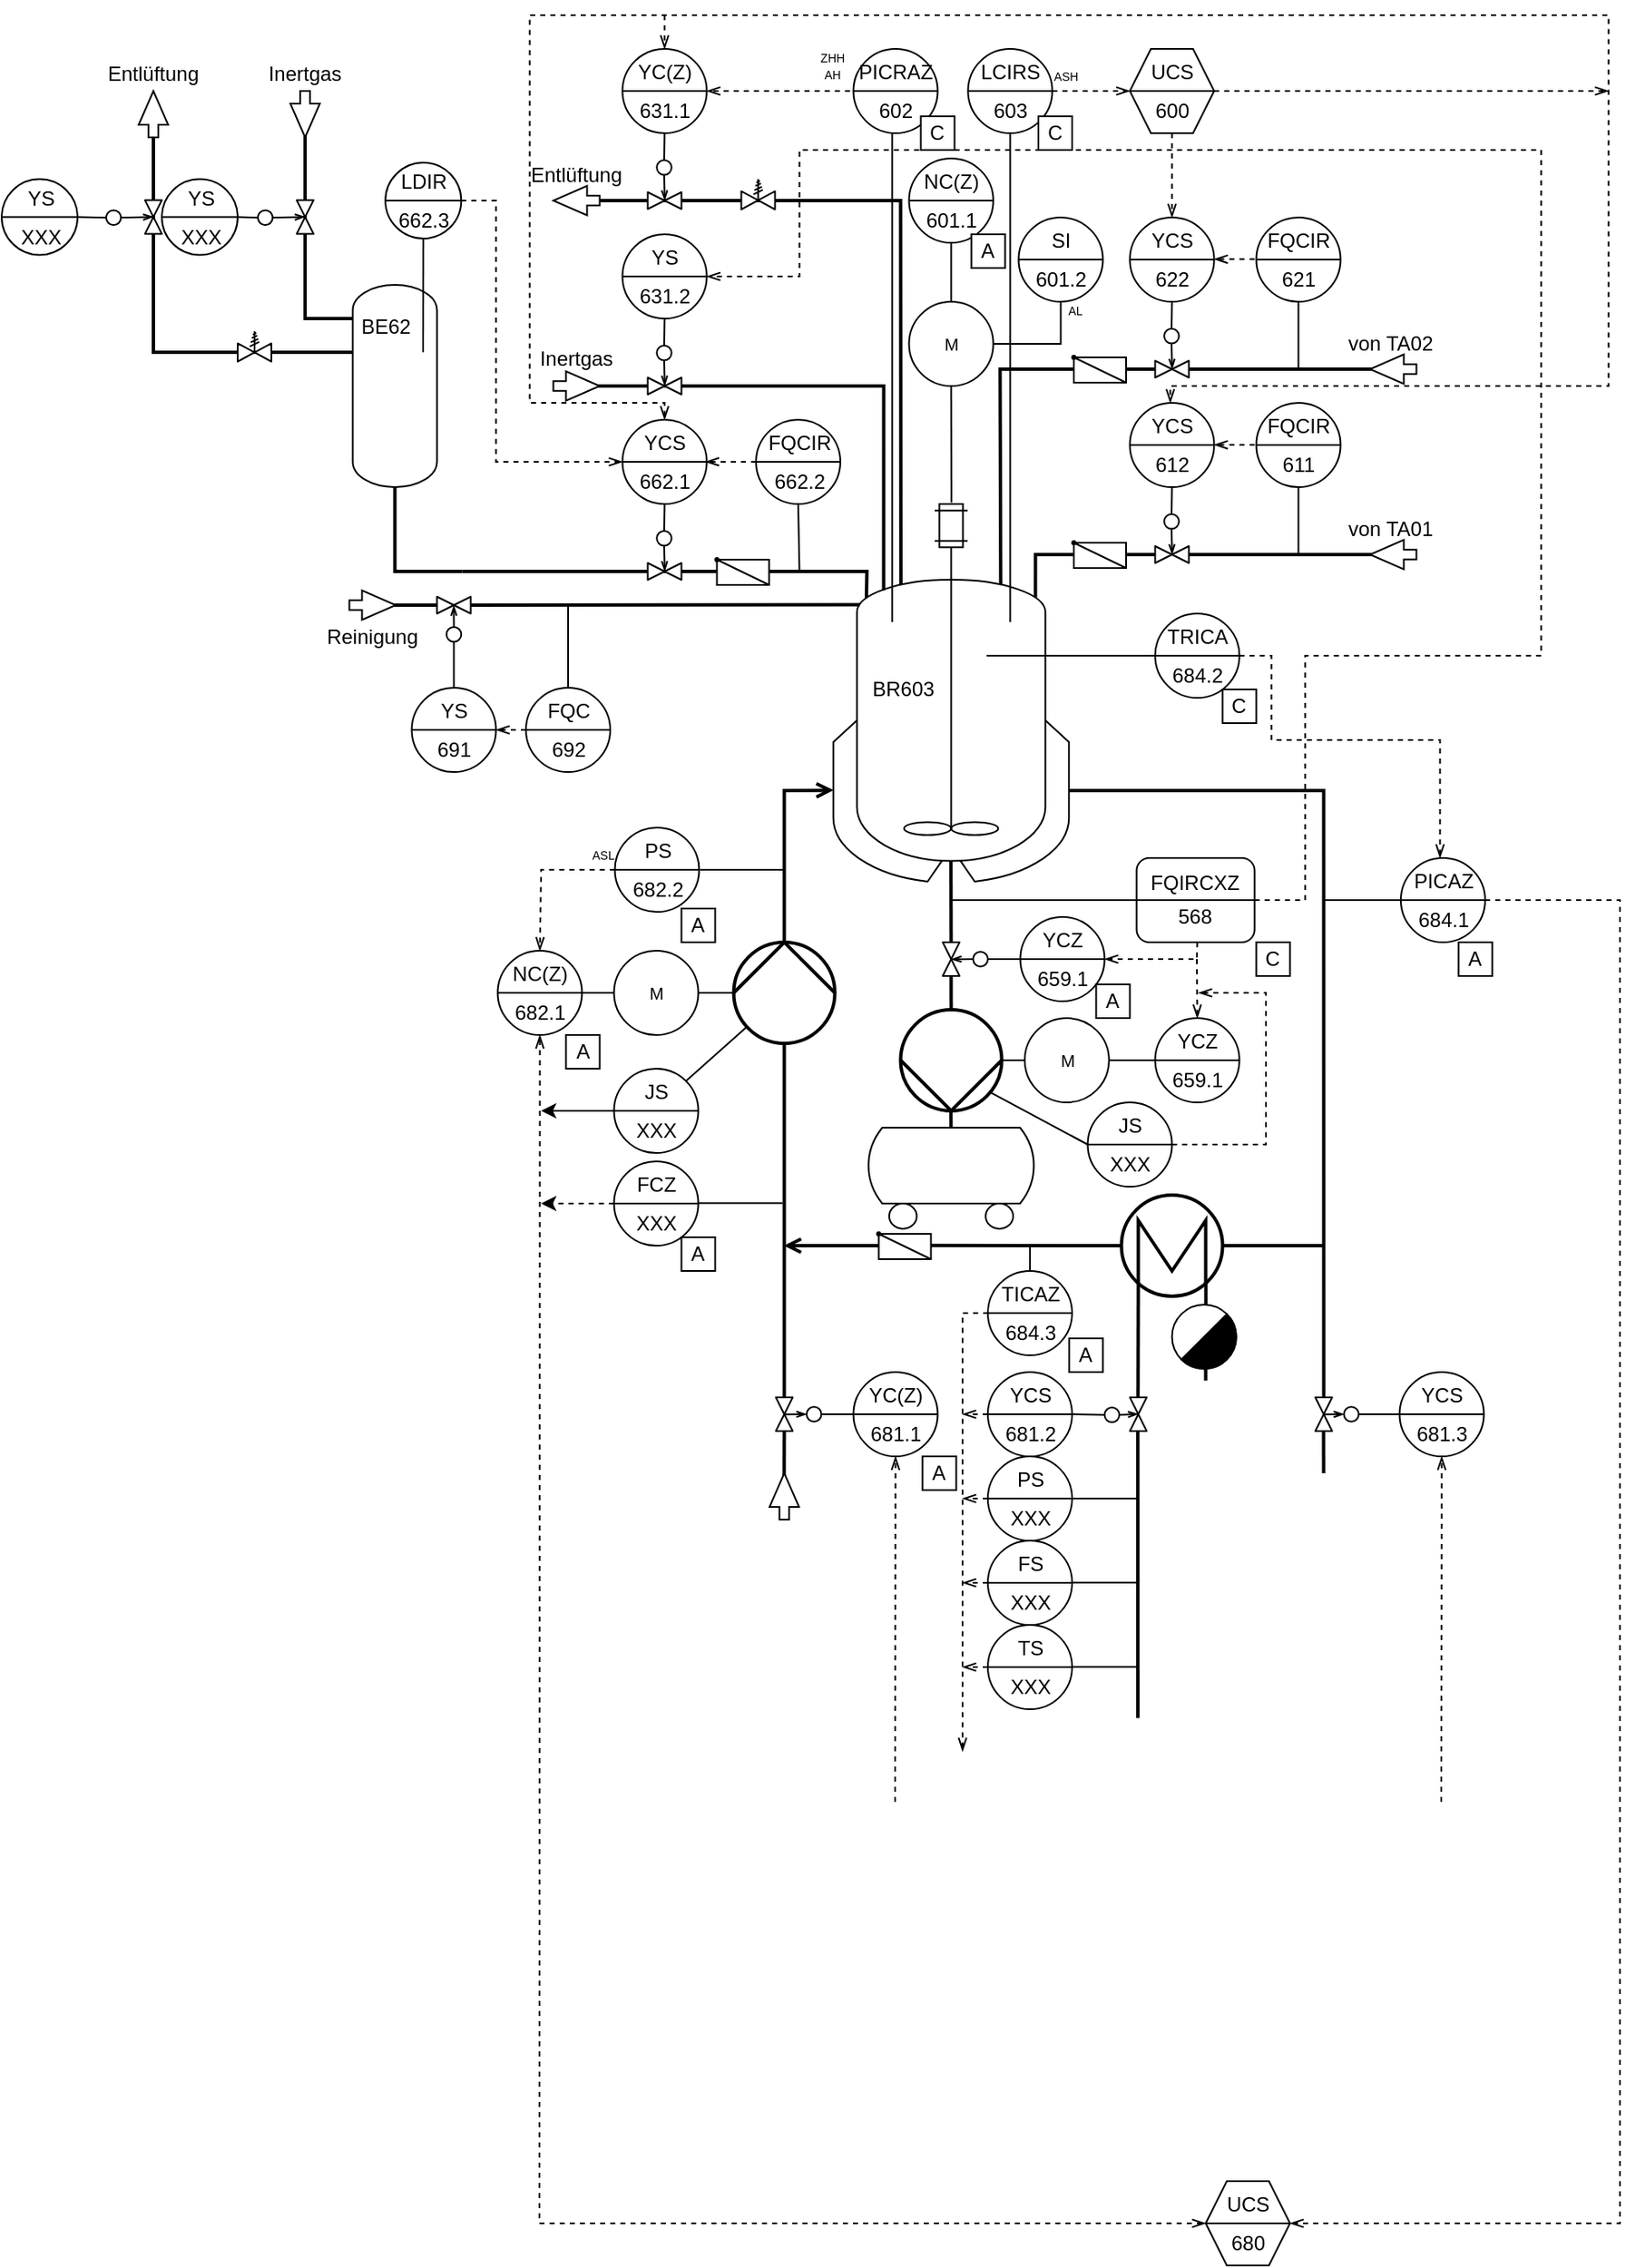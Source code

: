<mxfile version="22.1.2" type="device">
  <diagram name="Seite-1" id="LikT143swLGTl7eL-Ghr">
    <mxGraphModel dx="1816" dy="577" grid="1" gridSize="10" guides="1" tooltips="1" connect="1" arrows="1" fold="1" page="1" pageScale="1" pageWidth="827" pageHeight="1169" math="0" shadow="0">
      <root>
        <mxCell id="0" />
        <mxCell id="1" parent="0" />
        <mxCell id="ySSf8iGEE_JTQXTmBVZs-77" value="" style="endArrow=none;html=1;rounded=0;strokeWidth=2;" parent="1" edge="1">
          <mxGeometry width="50" height="50" relative="1" as="geometry">
            <mxPoint x="513.25" y="390" as="sourcePoint" />
            <mxPoint x="623.25" y="390" as="targetPoint" />
          </mxGeometry>
        </mxCell>
        <mxCell id="ySSf8iGEE_JTQXTmBVZs-76" value="" style="endArrow=none;html=1;rounded=0;strokeWidth=2;" parent="1" edge="1">
          <mxGeometry width="50" height="50" relative="1" as="geometry">
            <mxPoint x="623.25" y="280" as="sourcePoint" />
            <mxPoint x="513.25" y="280" as="targetPoint" />
          </mxGeometry>
        </mxCell>
        <mxCell id="V65Pgfr2PafZW6ia5RiM-1" value="" style="shape=mxgraph.pid.vessels.jacketed_mixing_vessel;html=1;pointerEvents=1;align=center;verticalLabelPosition=bottom;verticalAlign=top;dashed=0;strokeWidth=1;" parent="1" vertex="1">
          <mxGeometry x="303.25" y="360" width="140" height="224" as="geometry" />
        </mxCell>
        <mxCell id="V65Pgfr2PafZW6ia5RiM-5" value="" style="endArrow=none;html=1;rounded=0;entryX=1;entryY=0.502;entryDx=0;entryDy=0;entryPerimeter=0;strokeWidth=2;" parent="1" target="V65Pgfr2PafZW6ia5RiM-4" edge="1" source="H4sVdvqrOvuHcqkdPPWH-59">
          <mxGeometry width="50" height="50" relative="1" as="geometry">
            <mxPoint x="373.0" y="690" as="sourcePoint" />
            <mxPoint x="404.25" y="610" as="targetPoint" />
          </mxGeometry>
        </mxCell>
        <mxCell id="f32sUqzUs2OuELiF8NUk-2" value="&lt;table cellpadding=&quot;4&quot; cellspacing=&quot;0&quot; border=&quot;0&quot; style=&quot;font-size:1em;width:100%;height:100%;&quot;&gt;&lt;tbody&gt;&lt;tr&gt;&lt;td&gt;YCZ&lt;/td&gt;&lt;/tr&gt;&lt;tr&gt;&lt;td&gt;659.1&lt;/td&gt;&lt;/tr&gt;&lt;/tbody&gt;&lt;/table&gt; " style="html=1;outlineConnect=0;align=center;dashed=0;aspect=fixed;shape=mxgraph.pid2inst.discInst;mounting=room" parent="1" vertex="1">
          <mxGeometry x="414.25" y="605" width="50" height="50" as="geometry" />
        </mxCell>
        <mxCell id="f32sUqzUs2OuELiF8NUk-22" value="" style="endArrow=none;html=1;rounded=0;strokeWidth=2;entryX=0.5;entryY=0;entryDx=0;entryDy=0;entryPerimeter=0;" parent="1" target="f32sUqzUs2OuELiF8NUk-23" edge="1">
          <mxGeometry width="50" height="50" relative="1" as="geometry">
            <mxPoint x="361.25" y="799.86" as="sourcePoint" />
            <mxPoint x="461.25" y="799.86" as="targetPoint" />
          </mxGeometry>
        </mxCell>
        <mxCell id="f32sUqzUs2OuELiF8NUk-23" value="" style="shape=mxgraph.pid.heat_exchangers.shell_and_tube_heat_exchanger_2;html=1;pointerEvents=1;align=center;verticalLabelPosition=bottom;verticalAlign=top;dashed=0;rotation=-90;strokeWidth=2;" parent="1" vertex="1">
          <mxGeometry x="474.25" y="770" width="60" height="60" as="geometry" />
        </mxCell>
        <mxCell id="f32sUqzUs2OuELiF8NUk-24" value="" style="endArrow=none;html=1;rounded=0;entryX=0.126;entryY=0.167;entryDx=0;entryDy=0;entryPerimeter=0;strokeWidth=2;exitX=0.998;exitY=0.485;exitDx=0;exitDy=0;exitPerimeter=0;" parent="1" source="f32sUqzUs2OuELiF8NUk-30" target="f32sUqzUs2OuELiF8NUk-23" edge="1">
          <mxGeometry width="50" height="50" relative="1" as="geometry">
            <mxPoint x="484" y="880" as="sourcePoint" />
            <mxPoint x="444.25" y="770" as="targetPoint" />
          </mxGeometry>
        </mxCell>
        <mxCell id="f32sUqzUs2OuELiF8NUk-25" value="" style="endArrow=none;html=1;rounded=0;entryX=0.135;entryY=0.835;entryDx=0;entryDy=0;entryPerimeter=0;strokeWidth=2;" parent="1" target="f32sUqzUs2OuELiF8NUk-23" edge="1">
          <mxGeometry width="50" height="50" relative="1" as="geometry">
            <mxPoint x="524.25" y="880" as="sourcePoint" />
            <mxPoint x="504.25" y="820" as="targetPoint" />
          </mxGeometry>
        </mxCell>
        <mxCell id="f32sUqzUs2OuELiF8NUk-26" value="" style="verticalLabelPosition=bottom;outlineConnect=0;align=center;dashed=0;html=1;verticalAlign=top;shape=mxgraph.pid.misc.steam_trap2;" parent="1" vertex="1">
          <mxGeometry x="504.25" y="835" width="40" height="40" as="geometry" />
        </mxCell>
        <mxCell id="f32sUqzUs2OuELiF8NUk-34" value="&lt;table cellpadding=&quot;4&quot; cellspacing=&quot;0&quot; border=&quot;0&quot; style=&quot;font-size:1em;width:100%;height:100%;&quot;&gt;&lt;tbody&gt;&lt;tr&gt;&lt;td&gt;YCS&lt;/td&gt;&lt;/tr&gt;&lt;tr&gt;&lt;td&gt;681.2&lt;/td&gt;&lt;/tr&gt;&lt;/tbody&gt;&lt;/table&gt; " style="html=1;outlineConnect=0;align=center;dashed=0;aspect=fixed;shape=mxgraph.pid2inst.discInst;mounting=room" parent="1" vertex="1">
          <mxGeometry x="395" y="875" width="50" height="50" as="geometry" />
        </mxCell>
        <mxCell id="f32sUqzUs2OuELiF8NUk-36" value="" style="endArrow=open;html=1;rounded=0;strokeWidth=2;endFill=0;" parent="1" edge="1">
          <mxGeometry width="50" height="50" relative="1" as="geometry">
            <mxPoint x="330" y="800" as="sourcePoint" />
            <mxPoint x="274" y="800" as="targetPoint" />
          </mxGeometry>
        </mxCell>
        <mxCell id="f32sUqzUs2OuELiF8NUk-35" value="" style="verticalLabelPosition=bottom;outlineConnect=0;align=center;dashed=0;html=1;verticalAlign=top;shape=mxgraph.pid.misc.back_draft_damper2;" parent="1" vertex="1">
          <mxGeometry x="329.25" y="792" width="32" height="16" as="geometry" />
        </mxCell>
        <mxCell id="f32sUqzUs2OuELiF8NUk-44" value="" style="endArrow=none;html=1;rounded=0;strokeWidth=2;entryX=-0.002;entryY=0.469;entryDx=0;entryDy=0;entryPerimeter=0;" parent="1" target="f32sUqzUs2OuELiF8NUk-30" edge="1">
          <mxGeometry width="50" height="50" relative="1" as="geometry">
            <mxPoint x="484" y="1080.192" as="sourcePoint" />
            <mxPoint x="484" y="920" as="targetPoint" />
          </mxGeometry>
        </mxCell>
        <mxCell id="f32sUqzUs2OuELiF8NUk-48" value="&lt;table cellpadding=&quot;4&quot; cellspacing=&quot;0&quot; border=&quot;0&quot; style=&quot;font-size:1em;width:100%;height:100%;&quot;&gt;&lt;tbody&gt;&lt;tr&gt;&lt;td&gt;YC(Z)&lt;/td&gt;&lt;/tr&gt;&lt;tr&gt;&lt;td&gt;681.1&lt;/td&gt;&lt;/tr&gt;&lt;/tbody&gt;&lt;/table&gt; " style="html=1;outlineConnect=0;align=center;dashed=0;aspect=fixed;shape=mxgraph.pid2inst.discInst;mounting=room" parent="1" vertex="1">
          <mxGeometry x="315.25" y="875" width="50" height="50" as="geometry" />
        </mxCell>
        <mxCell id="f32sUqzUs2OuELiF8NUk-49" value="" style="endArrow=none;html=1;rounded=0;entryX=0.981;entryY=0.5;entryDx=0;entryDy=0;entryPerimeter=0;strokeWidth=2;exitX=0.907;exitY=0.495;exitDx=0;exitDy=0;exitPerimeter=0;" parent="1" source="f32sUqzUs2OuELiF8NUk-52" target="f32sUqzUs2OuELiF8NUk-50" edge="1">
          <mxGeometry width="50" height="50" relative="1" as="geometry">
            <mxPoint x="276.25" y="940" as="sourcePoint" />
            <mxPoint x="276.25" y="802" as="targetPoint" />
          </mxGeometry>
        </mxCell>
        <mxCell id="f32sUqzUs2OuELiF8NUk-52" value="" style="html=1;shadow=0;dashed=0;align=center;verticalAlign=middle;shape=mxgraph.arrows2.arrow;dy=0.67;dx=20;notch=0;rotation=-90;" parent="1" vertex="1">
          <mxGeometry x="260.5" y="940" width="27.5" height="17.5" as="geometry" />
        </mxCell>
        <mxCell id="f32sUqzUs2OuELiF8NUk-57" value="&lt;table cellpadding=&quot;4&quot; cellspacing=&quot;0&quot; border=&quot;0&quot; style=&quot;font-size:1em;width:100%;height:100%;&quot;&gt;&lt;tbody&gt;&lt;tr&gt;&lt;td&gt;NC(Z)&lt;/td&gt;&lt;/tr&gt;&lt;tr&gt;&lt;td&gt;682.1&lt;/td&gt;&lt;/tr&gt;&lt;/tbody&gt;&lt;/table&gt; " style="html=1;outlineConnect=0;align=center;dashed=0;aspect=fixed;shape=mxgraph.pid2inst.discInst;mounting=room" parent="1" vertex="1">
          <mxGeometry x="104.25" y="625" width="50" height="50" as="geometry" />
        </mxCell>
        <mxCell id="f32sUqzUs2OuELiF8NUk-60" value="" style="endArrow=none;html=1;rounded=0;entryX=1;entryY=0.759;entryDx=0;entryDy=0;entryPerimeter=0;strokeWidth=2;exitX=-0.004;exitY=0.497;exitDx=0;exitDy=0;exitPerimeter=0;" parent="1" source="ySSf8iGEE_JTQXTmBVZs-3" target="V65Pgfr2PafZW6ia5RiM-1" edge="1">
          <mxGeometry width="50" height="50" relative="1" as="geometry">
            <mxPoint x="594.25" y="970" as="sourcePoint" />
            <mxPoint x="464.25" y="530" as="targetPoint" />
            <Array as="points">
              <mxPoint x="594.25" y="530" />
            </Array>
          </mxGeometry>
        </mxCell>
        <mxCell id="f32sUqzUs2OuELiF8NUk-62" value="" style="endArrow=none;html=1;rounded=0;" parent="1" edge="1">
          <mxGeometry width="50" height="50" relative="1" as="geometry">
            <mxPoint x="373.25" y="595" as="sourcePoint" />
            <mxPoint x="483.25" y="595" as="targetPoint" />
          </mxGeometry>
        </mxCell>
        <mxCell id="ySSf8iGEE_JTQXTmBVZs-1" value="&lt;table cellpadding=&quot;4&quot; cellspacing=&quot;0&quot; border=&quot;0&quot; style=&quot;font-size:1em;width:100%;height:100%;&quot;&gt;&lt;tbody&gt;&lt;tr&gt;&lt;td&gt;YCS&lt;/td&gt;&lt;/tr&gt;&lt;tr&gt;&lt;td&gt;681.3&lt;/td&gt;&lt;/tr&gt;&lt;/tbody&gt;&lt;/table&gt; " style="html=1;outlineConnect=0;align=center;dashed=0;aspect=fixed;shape=mxgraph.pid2inst.discInst;mounting=room" parent="1" vertex="1">
          <mxGeometry x="639.25" y="875" width="50" height="50" as="geometry" />
        </mxCell>
        <mxCell id="ySSf8iGEE_JTQXTmBVZs-2" value="" style="group" parent="1" vertex="1" connectable="0">
          <mxGeometry x="594.25" y="890" width="27.5" height="20" as="geometry" />
        </mxCell>
        <mxCell id="ySSf8iGEE_JTQXTmBVZs-3" value="" style="verticalLabelPosition=bottom;align=center;html=1;verticalAlign=top;pointerEvents=1;dashed=0;shape=mxgraph.pid2valves.valve;valveType=gate;rotation=90;" parent="ySSf8iGEE_JTQXTmBVZs-2" vertex="1">
          <mxGeometry x="-10" y="5" width="20" height="10" as="geometry" />
        </mxCell>
        <mxCell id="ySSf8iGEE_JTQXTmBVZs-4" value="" style="ellipse;whiteSpace=wrap;html=1;aspect=fixed;" parent="ySSf8iGEE_JTQXTmBVZs-2" vertex="1">
          <mxGeometry x="12" y="5.62" width="8.75" height="8.75" as="geometry" />
        </mxCell>
        <mxCell id="ySSf8iGEE_JTQXTmBVZs-5" value="" style="endArrow=openThin;html=1;rounded=0;strokeWidth=1;endFill=0;exitX=0.505;exitY=0.5;exitDx=0;exitDy=0;endSize=4;startSize=6;jumpSize=6;sourcePerimeterSpacing=-1;startArrow=none;startFill=0;entryX=0;entryY=0.5;entryDx=0;entryDy=0;exitPerimeter=0;" parent="ySSf8iGEE_JTQXTmBVZs-2" source="ySSf8iGEE_JTQXTmBVZs-3" target="ySSf8iGEE_JTQXTmBVZs-4" edge="1">
          <mxGeometry width="50" height="50" relative="1" as="geometry">
            <mxPoint x="-5.23e-12" y="9.935" as="sourcePoint" />
            <mxPoint x="12.5" y="9.93" as="targetPoint" />
          </mxGeometry>
        </mxCell>
        <mxCell id="ySSf8iGEE_JTQXTmBVZs-6" value="" style="endArrow=none;html=1;rounded=0;entryX=0;entryY=0.5;entryDx=0;entryDy=0;exitX=1;exitY=0.5;exitDx=0;exitDy=0;" parent="1" source="ySSf8iGEE_JTQXTmBVZs-4" target="ySSf8iGEE_JTQXTmBVZs-1" edge="1">
          <mxGeometry width="50" height="50" relative="1" as="geometry">
            <mxPoint x="374.25" y="690" as="sourcePoint" />
            <mxPoint x="424.25" y="640" as="targetPoint" />
          </mxGeometry>
        </mxCell>
        <mxCell id="ySSf8iGEE_JTQXTmBVZs-7" value="" style="endArrow=none;html=1;rounded=0;entryX=0.997;entryY=0.507;entryDx=0;entryDy=0;entryPerimeter=0;strokeWidth=2;" parent="1" target="ySSf8iGEE_JTQXTmBVZs-3" edge="1">
          <mxGeometry width="50" height="50" relative="1" as="geometry">
            <mxPoint x="594.225" y="935" as="sourcePoint" />
            <mxPoint x="624.25" y="900" as="targetPoint" />
          </mxGeometry>
        </mxCell>
        <mxCell id="ySSf8iGEE_JTQXTmBVZs-12" value="" style="endArrow=none;html=1;rounded=0;exitX=0.499;exitY=0.946;exitDx=0;exitDy=0;exitPerimeter=0;strokeWidth=2;" parent="1" source="V65Pgfr2PafZW6ia5RiM-1" target="V65Pgfr2PafZW6ia5RiM-4" edge="1">
          <mxGeometry width="50" height="50" relative="1" as="geometry">
            <mxPoint x="374.25" y="572" as="sourcePoint" />
            <mxPoint x="374.25" y="650" as="targetPoint" />
          </mxGeometry>
        </mxCell>
        <mxCell id="ySSf8iGEE_JTQXTmBVZs-13" value="" style="endArrow=open;html=1;rounded=0;strokeWidth=2;endFill=0;entryX=0.002;entryY=0.758;entryDx=0;entryDy=0;entryPerimeter=0;" parent="1" target="V65Pgfr2PafZW6ia5RiM-1" edge="1">
          <mxGeometry width="50" height="50" relative="1" as="geometry">
            <mxPoint x="274.25" y="890" as="sourcePoint" />
            <mxPoint x="294.25" y="580" as="targetPoint" />
            <Array as="points">
              <mxPoint x="274.25" y="530" />
            </Array>
          </mxGeometry>
        </mxCell>
        <mxCell id="ySSf8iGEE_JTQXTmBVZs-17" value="&lt;table cellpadding=&quot;4&quot; cellspacing=&quot;0&quot; border=&quot;0&quot; style=&quot;font-size:1em;width:100%;height:100%;&quot;&gt;&lt;tbody&gt;&lt;tr&gt;&lt;td&gt;TRICA&lt;/td&gt;&lt;/tr&gt;&lt;tr&gt;&lt;td&gt;684.2&lt;/td&gt;&lt;/tr&gt;&lt;/tbody&gt;&lt;/table&gt; " style="html=1;outlineConnect=0;align=center;dashed=0;aspect=fixed;shape=mxgraph.pid2inst.discInst;mounting=room" parent="1" vertex="1">
          <mxGeometry x="494.25" y="425" width="50" height="50" as="geometry" />
        </mxCell>
        <mxCell id="ySSf8iGEE_JTQXTmBVZs-30" value="" style="endArrow=none;html=1;rounded=0;entryX=0;entryY=0.5;entryDx=0;entryDy=0;" parent="1" target="HQ6MN_hSqYb_atXboHKv-11" edge="1">
          <mxGeometry width="50" height="50" relative="1" as="geometry">
            <mxPoint x="594.25" y="595" as="sourcePoint" />
            <mxPoint x="634.25" y="560" as="targetPoint" />
          </mxGeometry>
        </mxCell>
        <mxCell id="ySSf8iGEE_JTQXTmBVZs-31" value="" style="endArrow=none;html=1;rounded=0;entryX=0;entryY=0.5;entryDx=0;entryDy=0;" parent="1" target="ySSf8iGEE_JTQXTmBVZs-17" edge="1">
          <mxGeometry width="50" height="50" relative="1" as="geometry">
            <mxPoint x="394.25" y="450" as="sourcePoint" />
            <mxPoint x="564.25" y="470" as="targetPoint" />
          </mxGeometry>
        </mxCell>
        <mxCell id="ySSf8iGEE_JTQXTmBVZs-32" value="" style="endArrow=none;html=1;rounded=0;exitX=0.857;exitY=0.247;exitDx=0;exitDy=0;exitPerimeter=0;strokeWidth=2;" parent="1" source="V65Pgfr2PafZW6ia5RiM-1" edge="1">
          <mxGeometry width="50" height="50" relative="1" as="geometry">
            <mxPoint x="464.25" y="370" as="sourcePoint" />
            <mxPoint x="494.25" y="390" as="targetPoint" />
            <Array as="points">
              <mxPoint x="423.25" y="390" />
            </Array>
          </mxGeometry>
        </mxCell>
        <mxCell id="ySSf8iGEE_JTQXTmBVZs-34" value="" style="endArrow=none;html=1;rounded=0;exitX=0.71;exitY=0.212;exitDx=0;exitDy=0;exitPerimeter=0;strokeWidth=2;" parent="1" source="V65Pgfr2PafZW6ia5RiM-1" edge="1">
          <mxGeometry width="50" height="50" relative="1" as="geometry">
            <mxPoint x="404.25" y="350" as="sourcePoint" />
            <mxPoint x="494.25" y="280" as="targetPoint" />
            <Array as="points">
              <mxPoint x="402.25" y="280" />
            </Array>
          </mxGeometry>
        </mxCell>
        <mxCell id="ySSf8iGEE_JTQXTmBVZs-51" value="" style="group;rotation=-90;" parent="1" vertex="1" connectable="0">
          <mxGeometry x="454.25" y="230" width="100" height="50" as="geometry" />
        </mxCell>
        <mxCell id="ySSf8iGEE_JTQXTmBVZs-52" value="&lt;table cellpadding=&quot;4&quot; cellspacing=&quot;0&quot; border=&quot;0&quot; style=&quot;font-size:1em;width:100%;height:100%;&quot;&gt;&lt;tbody&gt;&lt;tr&gt;&lt;td&gt;YCS&lt;/td&gt;&lt;/tr&gt;&lt;tr&gt;&lt;td&gt;622&lt;/td&gt;&lt;/tr&gt;&lt;/tbody&gt;&lt;/table&gt; " style="html=1;outlineConnect=0;align=center;dashed=0;aspect=fixed;shape=mxgraph.pid2inst.discInst;mounting=room;rotation=0;" parent="ySSf8iGEE_JTQXTmBVZs-51" vertex="1">
          <mxGeometry x="25" y="-40" width="50" height="50" as="geometry" />
        </mxCell>
        <mxCell id="ySSf8iGEE_JTQXTmBVZs-56" value="" style="endArrow=openThin;html=1;rounded=0;strokeWidth=1;endFill=0;entryX=0.504;entryY=0.496;entryDx=0;entryDy=0;entryPerimeter=0;exitX=0;exitY=0.5;exitDx=0;exitDy=0;endSize=4;startSize=6;jumpSize=6;sourcePerimeterSpacing=-1;startArrow=none;startFill=0;" parent="ySSf8iGEE_JTQXTmBVZs-51" source="ySSf8iGEE_JTQXTmBVZs-54" target="ySSf8iGEE_JTQXTmBVZs-55" edge="1">
          <mxGeometry width="50" height="50" relative="1" as="geometry">
            <mxPoint x="55" y="-6" as="sourcePoint" />
            <mxPoint x="55" y="35" as="targetPoint" />
          </mxGeometry>
        </mxCell>
        <mxCell id="ySSf8iGEE_JTQXTmBVZs-57" value="" style="endArrow=none;html=1;rounded=0;entryX=1;entryY=0.5;entryDx=0;entryDy=0;exitX=0.5;exitY=1;exitDx=0;exitDy=0;" parent="ySSf8iGEE_JTQXTmBVZs-51" source="ySSf8iGEE_JTQXTmBVZs-52" target="ySSf8iGEE_JTQXTmBVZs-54" edge="1">
          <mxGeometry width="50" height="50" relative="1" as="geometry">
            <mxPoint x="95" y="115" as="sourcePoint" />
            <mxPoint x="45" y="65" as="targetPoint" />
          </mxGeometry>
        </mxCell>
        <mxCell id="ySSf8iGEE_JTQXTmBVZs-54" value="" style="ellipse;whiteSpace=wrap;html=1;aspect=fixed;rotation=-90;" parent="ySSf8iGEE_JTQXTmBVZs-51" vertex="1">
          <mxGeometry x="45.37" y="26" width="8.75" height="8.75" as="geometry" />
        </mxCell>
        <mxCell id="ySSf8iGEE_JTQXTmBVZs-55" value="" style="verticalLabelPosition=bottom;align=center;html=1;verticalAlign=top;pointerEvents=1;dashed=0;shape=mxgraph.pid2valves.valve;valveType=gate;rotation=0;" parent="ySSf8iGEE_JTQXTmBVZs-51" vertex="1">
          <mxGeometry x="40" y="45" width="20" height="10" as="geometry" />
        </mxCell>
        <mxCell id="ySSf8iGEE_JTQXTmBVZs-70" value="" style="group;rotation=-90;" parent="1" vertex="1" connectable="0">
          <mxGeometry x="454.25" y="330" width="100" height="85" as="geometry" />
        </mxCell>
        <mxCell id="ySSf8iGEE_JTQXTmBVZs-71" value="&lt;table cellpadding=&quot;4&quot; cellspacing=&quot;0&quot; border=&quot;0&quot; style=&quot;font-size:1em;width:100%;height:100%;&quot;&gt;&lt;tbody&gt;&lt;tr&gt;&lt;td&gt;YCS&lt;/td&gt;&lt;/tr&gt;&lt;tr&gt;&lt;td&gt;612&lt;/td&gt;&lt;/tr&gt;&lt;/tbody&gt;&lt;/table&gt; " style="html=1;outlineConnect=0;align=center;dashed=0;aspect=fixed;shape=mxgraph.pid2inst.discInst;mounting=room;rotation=0;" parent="ySSf8iGEE_JTQXTmBVZs-70" vertex="1">
          <mxGeometry x="25" y="-30" width="50" height="50" as="geometry" />
        </mxCell>
        <mxCell id="ySSf8iGEE_JTQXTmBVZs-72" value="" style="verticalLabelPosition=bottom;align=center;html=1;verticalAlign=top;pointerEvents=1;dashed=0;shape=mxgraph.pid2valves.valve;valveType=gate;rotation=0;" parent="ySSf8iGEE_JTQXTmBVZs-70" vertex="1">
          <mxGeometry x="40" y="55" width="20" height="10" as="geometry" />
        </mxCell>
        <mxCell id="ySSf8iGEE_JTQXTmBVZs-73" value="" style="endArrow=openThin;html=1;rounded=0;strokeWidth=1;endFill=0;entryX=0.504;entryY=0.496;entryDx=0;entryDy=0;entryPerimeter=0;exitX=0;exitY=0.5;exitDx=0;exitDy=0;endSize=4;startSize=6;jumpSize=6;sourcePerimeterSpacing=-1;startArrow=none;startFill=0;" parent="ySSf8iGEE_JTQXTmBVZs-70" source="ySSf8iGEE_JTQXTmBVZs-75" target="ySSf8iGEE_JTQXTmBVZs-72" edge="1">
          <mxGeometry width="50" height="50" relative="1" as="geometry">
            <mxPoint x="55" y="14" as="sourcePoint" />
            <mxPoint x="55" y="55" as="targetPoint" />
          </mxGeometry>
        </mxCell>
        <mxCell id="ySSf8iGEE_JTQXTmBVZs-74" value="" style="endArrow=none;html=1;rounded=0;entryX=1;entryY=0.5;entryDx=0;entryDy=0;exitX=0.5;exitY=1;exitDx=0;exitDy=0;" parent="ySSf8iGEE_JTQXTmBVZs-70" source="ySSf8iGEE_JTQXTmBVZs-71" target="ySSf8iGEE_JTQXTmBVZs-75" edge="1">
          <mxGeometry width="50" height="50" relative="1" as="geometry">
            <mxPoint x="95" y="135" as="sourcePoint" />
            <mxPoint x="45" y="85" as="targetPoint" />
          </mxGeometry>
        </mxCell>
        <mxCell id="ySSf8iGEE_JTQXTmBVZs-75" value="" style="ellipse;whiteSpace=wrap;html=1;aspect=fixed;rotation=-90;" parent="ySSf8iGEE_JTQXTmBVZs-70" vertex="1">
          <mxGeometry x="45.37" y="36" width="8.75" height="8.75" as="geometry" />
        </mxCell>
        <mxCell id="ySSf8iGEE_JTQXTmBVZs-81" value="" style="endArrow=none;html=1;rounded=0;entryX=0.5;entryY=1;entryDx=0;entryDy=0;" parent="1" target="ySSf8iGEE_JTQXTmBVZs-79" edge="1">
          <mxGeometry width="50" height="50" relative="1" as="geometry">
            <mxPoint x="579.25" y="280" as="sourcePoint" />
            <mxPoint x="563.25" y="350" as="targetPoint" />
          </mxGeometry>
        </mxCell>
        <mxCell id="ySSf8iGEE_JTQXTmBVZs-82" value="" style="endArrow=none;html=1;rounded=0;entryX=0.5;entryY=1;entryDx=0;entryDy=0;" parent="1" target="ySSf8iGEE_JTQXTmBVZs-80" edge="1">
          <mxGeometry width="50" height="50" relative="1" as="geometry">
            <mxPoint x="579.25" y="390" as="sourcePoint" />
            <mxPoint x="563.25" y="350" as="targetPoint" />
          </mxGeometry>
        </mxCell>
        <mxCell id="ySSf8iGEE_JTQXTmBVZs-83" value="" style="html=1;shadow=0;dashed=0;align=center;verticalAlign=middle;shape=mxgraph.arrows2.arrow;dy=0.67;dx=20;notch=0;rotation=0;direction=west;" parent="1" vertex="1">
          <mxGeometry x="621.75" y="381.25" width="27.5" height="17.5" as="geometry" />
        </mxCell>
        <mxCell id="ySSf8iGEE_JTQXTmBVZs-84" value="" style="html=1;shadow=0;dashed=0;align=center;verticalAlign=middle;shape=mxgraph.arrows2.arrow;dy=0.67;dx=20;notch=0;rotation=0;direction=west;" parent="1" vertex="1">
          <mxGeometry x="621.75" y="271.25" width="27.5" height="17.5" as="geometry" />
        </mxCell>
        <mxCell id="ySSf8iGEE_JTQXTmBVZs-86" value="" style="endArrow=none;html=1;rounded=0;strokeWidth=2;exitX=0.214;exitY=0.229;exitDx=0;exitDy=0;exitPerimeter=0;" parent="1" source="V65Pgfr2PafZW6ia5RiM-1" edge="1">
          <mxGeometry width="50" height="50" relative="1" as="geometry">
            <mxPoint x="334.25" y="410" as="sourcePoint" />
            <mxPoint x="163.25" y="290" as="targetPoint" />
            <Array as="points">
              <mxPoint x="333.25" y="290" />
              <mxPoint x="303.25" y="290" />
            </Array>
          </mxGeometry>
        </mxCell>
        <mxCell id="ySSf8iGEE_JTQXTmBVZs-87" value="" style="endArrow=none;html=1;rounded=0;strokeWidth=2;exitX=0.141;exitY=0.248;exitDx=0;exitDy=0;exitPerimeter=0;" parent="1" source="V65Pgfr2PafZW6ia5RiM-1" edge="1">
          <mxGeometry width="50" height="50" relative="1" as="geometry">
            <mxPoint x="323.25" y="420" as="sourcePoint" />
            <mxPoint x="83.25" y="400" as="targetPoint" />
            <Array as="points">
              <mxPoint x="323.25" y="400" />
              <mxPoint x="283.25" y="400" />
            </Array>
          </mxGeometry>
        </mxCell>
        <mxCell id="ySSf8iGEE_JTQXTmBVZs-88" value="" style="endArrow=none;html=1;rounded=0;strokeWidth=2;exitX=0.287;exitY=0.212;exitDx=0;exitDy=0;exitPerimeter=0;" parent="1" source="V65Pgfr2PafZW6ia5RiM-1" edge="1">
          <mxGeometry width="50" height="50" relative="1" as="geometry">
            <mxPoint x="344.25" y="401" as="sourcePoint" />
            <mxPoint x="163.25" y="180" as="targetPoint" />
            <Array as="points">
              <mxPoint x="343.25" y="180" />
              <mxPoint x="303.25" y="180" />
            </Array>
          </mxGeometry>
        </mxCell>
        <mxCell id="ySSf8iGEE_JTQXTmBVZs-89" value="" style="group;rotation=-90;" parent="1" vertex="1" connectable="0">
          <mxGeometry x="153.25" y="120" width="100" height="65" as="geometry" />
        </mxCell>
        <mxCell id="ySSf8iGEE_JTQXTmBVZs-90" value="&lt;table cellpadding=&quot;4&quot; cellspacing=&quot;0&quot; border=&quot;0&quot; style=&quot;font-size:1em;width:100%;height:100%;&quot;&gt;&lt;tbody&gt;&lt;tr&gt;&lt;td&gt;YC(Z)&lt;/td&gt;&lt;/tr&gt;&lt;tr&gt;&lt;td&gt;631.1&lt;/td&gt;&lt;/tr&gt;&lt;/tbody&gt;&lt;/table&gt; " style="html=1;outlineConnect=0;align=center;dashed=0;aspect=fixed;shape=mxgraph.pid2inst.discInst;mounting=room;rotation=0;" parent="ySSf8iGEE_JTQXTmBVZs-89" vertex="1">
          <mxGeometry x="25" y="-30" width="50" height="50" as="geometry" />
        </mxCell>
        <mxCell id="ySSf8iGEE_JTQXTmBVZs-93" value="" style="endArrow=none;html=1;rounded=0;entryX=1;entryY=0.5;entryDx=0;entryDy=0;exitX=0.5;exitY=1;exitDx=0;exitDy=0;" parent="ySSf8iGEE_JTQXTmBVZs-89" source="ySSf8iGEE_JTQXTmBVZs-90" target="ySSf8iGEE_JTQXTmBVZs-94" edge="1">
          <mxGeometry width="50" height="50" relative="1" as="geometry">
            <mxPoint x="95" y="135" as="sourcePoint" />
            <mxPoint x="45" y="85" as="targetPoint" />
          </mxGeometry>
        </mxCell>
        <mxCell id="H4sVdvqrOvuHcqkdPPWH-23" value="" style="group" vertex="1" connectable="0" parent="ySSf8iGEE_JTQXTmBVZs-89">
          <mxGeometry x="40" y="36" width="20" height="29" as="geometry" />
        </mxCell>
        <mxCell id="ySSf8iGEE_JTQXTmBVZs-91" value="" style="verticalLabelPosition=bottom;align=center;html=1;verticalAlign=top;pointerEvents=1;dashed=0;shape=mxgraph.pid2valves.valve;valveType=gate;rotation=0;" parent="H4sVdvqrOvuHcqkdPPWH-23" vertex="1">
          <mxGeometry y="19" width="20" height="10" as="geometry" />
        </mxCell>
        <mxCell id="ySSf8iGEE_JTQXTmBVZs-92" value="" style="endArrow=openThin;html=1;rounded=0;strokeWidth=1;endFill=0;entryX=0.504;entryY=0.496;entryDx=0;entryDy=0;entryPerimeter=0;exitX=0;exitY=0.5;exitDx=0;exitDy=0;endSize=4;startSize=6;jumpSize=6;sourcePerimeterSpacing=-1;startArrow=none;startFill=0;" parent="H4sVdvqrOvuHcqkdPPWH-23" source="ySSf8iGEE_JTQXTmBVZs-94" target="ySSf8iGEE_JTQXTmBVZs-91" edge="1">
          <mxGeometry width="50" height="50" relative="1" as="geometry">
            <mxPoint x="15" y="-22" as="sourcePoint" />
            <mxPoint x="15" y="19" as="targetPoint" />
          </mxGeometry>
        </mxCell>
        <mxCell id="ySSf8iGEE_JTQXTmBVZs-94" value="" style="ellipse;whiteSpace=wrap;html=1;aspect=fixed;rotation=-90;" parent="H4sVdvqrOvuHcqkdPPWH-23" vertex="1">
          <mxGeometry x="5.37" width="8.75" height="8.75" as="geometry" />
        </mxCell>
        <mxCell id="ySSf8iGEE_JTQXTmBVZs-101" value="" style="group;rotation=-90;" parent="1" vertex="1" connectable="0">
          <mxGeometry x="153.25" y="230" width="100" height="50" as="geometry" />
        </mxCell>
        <mxCell id="ySSf8iGEE_JTQXTmBVZs-102" value="&lt;table cellpadding=&quot;4&quot; cellspacing=&quot;0&quot; border=&quot;0&quot; style=&quot;font-size:1em;width:100%;height:100%;&quot;&gt;&lt;tbody&gt;&lt;tr&gt;&lt;td&gt;YS&lt;/td&gt;&lt;/tr&gt;&lt;tr&gt;&lt;td&gt;631.2&lt;/td&gt;&lt;/tr&gt;&lt;/tbody&gt;&lt;/table&gt; " style="html=1;outlineConnect=0;align=center;dashed=0;aspect=fixed;shape=mxgraph.pid2inst.discInst;mounting=room;rotation=0;" parent="ySSf8iGEE_JTQXTmBVZs-101" vertex="1">
          <mxGeometry x="25" y="-30" width="50" height="50" as="geometry" />
        </mxCell>
        <mxCell id="ySSf8iGEE_JTQXTmBVZs-103" value="" style="verticalLabelPosition=bottom;align=center;html=1;verticalAlign=top;pointerEvents=1;dashed=0;shape=mxgraph.pid2valves.valve;valveType=gate;rotation=0;" parent="ySSf8iGEE_JTQXTmBVZs-101" vertex="1">
          <mxGeometry x="40" y="55" width="20" height="10" as="geometry" />
        </mxCell>
        <mxCell id="ySSf8iGEE_JTQXTmBVZs-104" value="" style="endArrow=openThin;html=1;rounded=0;strokeWidth=1;endFill=0;entryX=0.504;entryY=0.496;entryDx=0;entryDy=0;entryPerimeter=0;exitX=0;exitY=0.5;exitDx=0;exitDy=0;endSize=4;startSize=6;jumpSize=6;sourcePerimeterSpacing=-1;startArrow=none;startFill=0;" parent="ySSf8iGEE_JTQXTmBVZs-101" source="ySSf8iGEE_JTQXTmBVZs-106" target="ySSf8iGEE_JTQXTmBVZs-103" edge="1">
          <mxGeometry width="50" height="50" relative="1" as="geometry">
            <mxPoint x="55" y="14" as="sourcePoint" />
            <mxPoint x="55" y="55" as="targetPoint" />
          </mxGeometry>
        </mxCell>
        <mxCell id="ySSf8iGEE_JTQXTmBVZs-105" value="" style="endArrow=none;html=1;rounded=0;entryX=1;entryY=0.5;entryDx=0;entryDy=0;exitX=0.5;exitY=1;exitDx=0;exitDy=0;" parent="ySSf8iGEE_JTQXTmBVZs-101" source="ySSf8iGEE_JTQXTmBVZs-102" target="ySSf8iGEE_JTQXTmBVZs-106" edge="1">
          <mxGeometry width="50" height="50" relative="1" as="geometry">
            <mxPoint x="95" y="135" as="sourcePoint" />
            <mxPoint x="45" y="85" as="targetPoint" />
          </mxGeometry>
        </mxCell>
        <mxCell id="ySSf8iGEE_JTQXTmBVZs-106" value="" style="ellipse;whiteSpace=wrap;html=1;aspect=fixed;rotation=-90;" parent="ySSf8iGEE_JTQXTmBVZs-101" vertex="1">
          <mxGeometry x="45.37" y="36" width="8.75" height="8.75" as="geometry" />
        </mxCell>
        <mxCell id="ySSf8iGEE_JTQXTmBVZs-107" value="" style="group;rotation=-90;" parent="1" vertex="1" connectable="0">
          <mxGeometry x="153.25" y="340" width="100" height="50" as="geometry" />
        </mxCell>
        <mxCell id="ySSf8iGEE_JTQXTmBVZs-108" value="&lt;table cellpadding=&quot;4&quot; cellspacing=&quot;0&quot; border=&quot;0&quot; style=&quot;font-size:1em;width:100%;height:100%;&quot;&gt;&lt;tbody&gt;&lt;tr&gt;&lt;td&gt;YCS&lt;/td&gt;&lt;/tr&gt;&lt;tr&gt;&lt;td&gt;662.1&lt;/td&gt;&lt;/tr&gt;&lt;/tbody&gt;&lt;/table&gt; " style="html=1;outlineConnect=0;align=center;dashed=0;aspect=fixed;shape=mxgraph.pid2inst.discInst;mounting=room;rotation=0;" parent="ySSf8iGEE_JTQXTmBVZs-107" vertex="1">
          <mxGeometry x="25" y="-30" width="50" height="50" as="geometry" />
        </mxCell>
        <mxCell id="ySSf8iGEE_JTQXTmBVZs-109" value="" style="verticalLabelPosition=bottom;align=center;html=1;verticalAlign=top;pointerEvents=1;dashed=0;shape=mxgraph.pid2valves.valve;valveType=gate;rotation=0;" parent="ySSf8iGEE_JTQXTmBVZs-107" vertex="1">
          <mxGeometry x="40" y="55" width="20" height="10" as="geometry" />
        </mxCell>
        <mxCell id="ySSf8iGEE_JTQXTmBVZs-110" value="" style="endArrow=openThin;html=1;rounded=0;strokeWidth=1;endFill=0;entryX=0.504;entryY=0.496;entryDx=0;entryDy=0;entryPerimeter=0;exitX=0;exitY=0.5;exitDx=0;exitDy=0;endSize=4;startSize=6;jumpSize=6;sourcePerimeterSpacing=-1;startArrow=none;startFill=0;" parent="ySSf8iGEE_JTQXTmBVZs-107" source="ySSf8iGEE_JTQXTmBVZs-112" target="ySSf8iGEE_JTQXTmBVZs-109" edge="1">
          <mxGeometry width="50" height="50" relative="1" as="geometry">
            <mxPoint x="55" y="14" as="sourcePoint" />
            <mxPoint x="55" y="55" as="targetPoint" />
          </mxGeometry>
        </mxCell>
        <mxCell id="ySSf8iGEE_JTQXTmBVZs-111" value="" style="endArrow=none;html=1;rounded=0;entryX=1;entryY=0.5;entryDx=0;entryDy=0;exitX=0.5;exitY=1;exitDx=0;exitDy=0;" parent="ySSf8iGEE_JTQXTmBVZs-107" source="ySSf8iGEE_JTQXTmBVZs-108" target="ySSf8iGEE_JTQXTmBVZs-112" edge="1">
          <mxGeometry width="50" height="50" relative="1" as="geometry">
            <mxPoint x="95" y="135" as="sourcePoint" />
            <mxPoint x="45" y="85" as="targetPoint" />
          </mxGeometry>
        </mxCell>
        <mxCell id="ySSf8iGEE_JTQXTmBVZs-112" value="" style="ellipse;whiteSpace=wrap;html=1;aspect=fixed;rotation=-90;" parent="ySSf8iGEE_JTQXTmBVZs-107" vertex="1">
          <mxGeometry x="45.37" y="36" width="8.75" height="8.75" as="geometry" />
        </mxCell>
        <mxCell id="ySSf8iGEE_JTQXTmBVZs-116" value="&lt;table cellpadding=&quot;4&quot; cellspacing=&quot;0&quot; border=&quot;0&quot; style=&quot;font-size:1em;width:100%;height:100%;&quot;&gt;&lt;tbody&gt;&lt;tr&gt;&lt;td&gt;FQCIR&lt;/td&gt;&lt;/tr&gt;&lt;tr&gt;&lt;td&gt;662.2&lt;/td&gt;&lt;/tr&gt;&lt;/tbody&gt;&lt;/table&gt; " style="html=1;outlineConnect=0;align=center;dashed=0;aspect=fixed;shape=mxgraph.pid2inst.discInst;mounting=room" parent="1" vertex="1">
          <mxGeometry x="257.5" y="310" width="50" height="50" as="geometry" />
        </mxCell>
        <mxCell id="ySSf8iGEE_JTQXTmBVZs-119" value="" style="endArrow=openThin;html=1;rounded=0;entryX=1;entryY=0.5;entryDx=0;entryDy=0;strokeWidth=1;endFill=0;dashed=1;" parent="1" edge="1">
          <mxGeometry width="50" height="50" relative="1" as="geometry">
            <mxPoint x="257.5" y="334.95" as="sourcePoint" />
            <mxPoint x="227.5" y="334.95" as="targetPoint" />
          </mxGeometry>
        </mxCell>
        <mxCell id="f32sUqzUs2OuELiF8NUk-4" value="" style="endArrow=openThin;html=1;rounded=0;entryX=1;entryY=0.5;entryDx=0;entryDy=0;strokeWidth=1;endFill=0;dashed=1;exitX=0.5;exitY=1;exitDx=0;exitDy=0;" parent="1" target="f32sUqzUs2OuELiF8NUk-2" edge="1">
          <mxGeometry width="50" height="50" relative="1" as="geometry">
            <mxPoint x="519.25" y="620.0" as="sourcePoint" />
            <mxPoint x="-6.75" y="-160.26" as="targetPoint" />
            <Array as="points">
              <mxPoint x="519" y="630" />
            </Array>
          </mxGeometry>
        </mxCell>
        <mxCell id="ySSf8iGEE_JTQXTmBVZs-128" value="" style="endArrow=openThin;html=1;rounded=0;entryX=1;entryY=0.5;entryDx=0;entryDy=0;strokeWidth=1;endFill=0;dashed=1;" parent="1" target="ySSf8iGEE_JTQXTmBVZs-102" edge="1">
          <mxGeometry width="50" height="50" relative="1" as="geometry">
            <mxPoint x="553.25" y="595" as="sourcePoint" />
            <mxPoint x="244.25" y="225" as="targetPoint" />
            <Array as="points">
              <mxPoint x="583.25" y="595" />
              <mxPoint x="583.25" y="450" />
              <mxPoint x="723.25" y="450" />
              <mxPoint x="723.25" y="150" />
              <mxPoint x="513.25" y="150" />
              <mxPoint x="283.25" y="150" />
              <mxPoint x="283.25" y="225" />
            </Array>
          </mxGeometry>
        </mxCell>
        <mxCell id="ySSf8iGEE_JTQXTmBVZs-129" value="" style="html=1;shadow=0;dashed=0;align=center;verticalAlign=middle;shape=mxgraph.arrows2.arrow;dy=0.67;dx=20;notch=0;rotation=-180;direction=west;" parent="1" vertex="1">
          <mxGeometry x="137.25" y="281.25" width="27.5" height="17.5" as="geometry" />
        </mxCell>
        <mxCell id="ySSf8iGEE_JTQXTmBVZs-130" value="" style="html=1;shadow=0;dashed=0;align=center;verticalAlign=middle;shape=mxgraph.arrows2.arrow;dy=0.67;dx=20;notch=0;rotation=0;direction=west;" parent="1" vertex="1">
          <mxGeometry x="137.25" y="171.25" width="27.5" height="17.5" as="geometry" />
        </mxCell>
        <mxCell id="ySSf8iGEE_JTQXTmBVZs-131" value="" style="verticalLabelPosition=bottom;outlineConnect=0;align=center;dashed=0;html=1;verticalAlign=top;shape=mxgraph.pid2misc.column;columnType=common" parent="1" vertex="1">
          <mxGeometry x="18.25" y="230" width="50" height="120" as="geometry" />
        </mxCell>
        <mxCell id="ySSf8iGEE_JTQXTmBVZs-132" value="" style="endArrow=none;html=1;rounded=0;strokeWidth=2;" parent="1" target="ySSf8iGEE_JTQXTmBVZs-131" edge="1">
          <mxGeometry width="50" height="50" relative="1" as="geometry">
            <mxPoint x="83.25" y="400" as="sourcePoint" />
            <mxPoint x="43.25" y="360" as="targetPoint" />
            <Array as="points">
              <mxPoint x="43.25" y="400" />
            </Array>
          </mxGeometry>
        </mxCell>
        <mxCell id="ySSf8iGEE_JTQXTmBVZs-133" value="&lt;table cellpadding=&quot;4&quot; cellspacing=&quot;0&quot; border=&quot;0&quot; style=&quot;font-size:1em;width:100%;height:100%;&quot;&gt;&lt;tbody&gt;&lt;tr&gt;&lt;td&gt;LDIR&lt;/td&gt;&lt;/tr&gt;&lt;tr&gt;&lt;td&gt;662.3&lt;/td&gt;&lt;/tr&gt;&lt;/tbody&gt;&lt;/table&gt; " style="html=1;outlineConnect=0;align=center;dashed=0;aspect=fixed;shape=mxgraph.pid2inst.discInst;mounting=room;rotation=0;" parent="1" vertex="1">
          <mxGeometry x="37.62" y="157.5" width="45" height="45" as="geometry" />
        </mxCell>
        <mxCell id="ySSf8iGEE_JTQXTmBVZs-134" value="" style="endArrow=none;html=1;rounded=0;entryX=0.5;entryY=1;entryDx=0;entryDy=0;" parent="1" target="ySSf8iGEE_JTQXTmBVZs-133" edge="1">
          <mxGeometry width="50" height="50" relative="1" as="geometry">
            <mxPoint x="60" y="270" as="sourcePoint" />
            <mxPoint x="133.25" y="190" as="targetPoint" />
          </mxGeometry>
        </mxCell>
        <mxCell id="ySSf8iGEE_JTQXTmBVZs-135" value="M" style="dashed=0;outlineConnect=0;align=center;html=1;shape=mxgraph.pid.engines.electric_motor;fontSize=10;aspect=fixed;" parent="1" vertex="1">
          <mxGeometry x="348.25" y="240" width="50" height="50" as="geometry" />
        </mxCell>
        <mxCell id="ySSf8iGEE_JTQXTmBVZs-136" value="&lt;table cellpadding=&quot;4&quot; cellspacing=&quot;0&quot; border=&quot;0&quot; style=&quot;font-size:1em;width:100%;height:100%;&quot;&gt;&lt;tbody&gt;&lt;tr&gt;&lt;td&gt;NC(Z)&lt;/td&gt;&lt;/tr&gt;&lt;tr&gt;&lt;td&gt;601.1&lt;/td&gt;&lt;/tr&gt;&lt;/tbody&gt;&lt;/table&gt; " style="html=1;outlineConnect=0;align=center;dashed=0;aspect=fixed;shape=mxgraph.pid2inst.discInst;mounting=room;rotation=0;" parent="1" vertex="1">
          <mxGeometry x="348.25" y="155" width="50" height="50" as="geometry" />
        </mxCell>
        <mxCell id="ySSf8iGEE_JTQXTmBVZs-137" value="" style="endArrow=none;html=1;rounded=0;entryX=0.5;entryY=1;entryDx=0;entryDy=0;entryPerimeter=0;exitX=0.501;exitY=-0.004;exitDx=0;exitDy=0;exitPerimeter=0;" parent="1" source="V65Pgfr2PafZW6ia5RiM-1" target="ySSf8iGEE_JTQXTmBVZs-135" edge="1">
          <mxGeometry width="50" height="50" relative="1" as="geometry">
            <mxPoint x="363.25" y="390" as="sourcePoint" />
            <mxPoint x="413.25" y="340" as="targetPoint" />
          </mxGeometry>
        </mxCell>
        <mxCell id="ySSf8iGEE_JTQXTmBVZs-138" value="" style="endArrow=none;html=1;rounded=0;entryX=0.5;entryY=1;entryDx=0;entryDy=0;" parent="1" source="ySSf8iGEE_JTQXTmBVZs-135" target="ySSf8iGEE_JTQXTmBVZs-136" edge="1">
          <mxGeometry width="50" height="50" relative="1" as="geometry">
            <mxPoint x="433.25" y="310" as="sourcePoint" />
            <mxPoint x="483.25" y="260" as="targetPoint" />
          </mxGeometry>
        </mxCell>
        <mxCell id="ySSf8iGEE_JTQXTmBVZs-139" value="" style="endArrow=none;html=1;rounded=0;entryX=0.5;entryY=1;entryDx=0;entryDy=0;" parent="1" edge="1">
          <mxGeometry width="50" height="50" relative="1" as="geometry">
            <mxPoint x="338.25" y="430" as="sourcePoint" />
            <mxPoint x="338.25" y="140" as="targetPoint" />
          </mxGeometry>
        </mxCell>
        <mxCell id="ySSf8iGEE_JTQXTmBVZs-141" value="" style="endArrow=none;html=1;rounded=0;entryX=0.5;entryY=1;entryDx=0;entryDy=0;" parent="1" edge="1">
          <mxGeometry width="50" height="50" relative="1" as="geometry">
            <mxPoint x="408.25" y="430" as="sourcePoint" />
            <mxPoint x="408.25" y="140" as="targetPoint" />
          </mxGeometry>
        </mxCell>
        <mxCell id="ySSf8iGEE_JTQXTmBVZs-142" value="&lt;table cellpadding=&quot;4&quot; cellspacing=&quot;0&quot; border=&quot;0&quot; style=&quot;font-size:1em;width:100%;height:100%;&quot;&gt;&lt;tbody&gt;&lt;tr&gt;&lt;td&gt;LCIRS&lt;br&gt;&lt;/td&gt;&lt;/tr&gt;&lt;tr&gt;&lt;td&gt;603&lt;/td&gt;&lt;/tr&gt;&lt;/tbody&gt;&lt;/table&gt; " style="html=1;outlineConnect=0;align=center;dashed=0;aspect=fixed;shape=mxgraph.pid2inst.discInst;mounting=room;rotation=0;" parent="1" vertex="1">
          <mxGeometry x="383.25" y="90" width="50" height="50" as="geometry" />
        </mxCell>
        <mxCell id="ySSf8iGEE_JTQXTmBVZs-143" value="&lt;table cellpadding=&quot;4&quot; cellspacing=&quot;0&quot; border=&quot;0&quot; style=&quot;font-size:1em;width:100%;height:100%;&quot;&gt;&lt;tbody&gt;&lt;tr&gt;&lt;td&gt;UCS&lt;/td&gt;&lt;/tr&gt;&lt;tr&gt;&lt;td&gt;600&lt;/td&gt;&lt;/tr&gt;&lt;/tbody&gt;&lt;/table&gt; " style="html=1;outlineConnect=0;align=center;dashed=0;aspect=fixed;shape=mxgraph.pid2inst.compFunc;mounting=room" parent="1" vertex="1">
          <mxGeometry x="479.25" y="90" width="50" height="50" as="geometry" />
        </mxCell>
        <mxCell id="ySSf8iGEE_JTQXTmBVZs-144" value="" style="endArrow=openThin;html=1;rounded=0;exitX=1;exitY=0.5;exitDx=0;exitDy=0;dashed=1;endFill=0;" parent="1" source="ySSf8iGEE_JTQXTmBVZs-142" target="ySSf8iGEE_JTQXTmBVZs-143" edge="1">
          <mxGeometry width="50" height="50" relative="1" as="geometry">
            <mxPoint x="429.25" y="160" as="sourcePoint" />
            <mxPoint x="479.25" y="110" as="targetPoint" />
          </mxGeometry>
        </mxCell>
        <mxCell id="ySSf8iGEE_JTQXTmBVZs-145" value="" style="endArrow=openThin;html=1;rounded=0;entryX=1;entryY=0.5;entryDx=0;entryDy=0;exitX=0;exitY=0.5;exitDx=0;exitDy=0;dashed=1;endFill=0;" parent="1" target="ySSf8iGEE_JTQXTmBVZs-90" edge="1">
          <mxGeometry width="50" height="50" relative="1" as="geometry">
            <mxPoint x="313.25" y="115" as="sourcePoint" />
            <mxPoint x="363.25" y="210" as="targetPoint" />
          </mxGeometry>
        </mxCell>
        <mxCell id="ySSf8iGEE_JTQXTmBVZs-146" value="&lt;table cellpadding=&quot;4&quot; cellspacing=&quot;0&quot; border=&quot;0&quot; style=&quot;font-size:1em;width:100%;height:100%;&quot;&gt;&lt;tbody&gt;&lt;tr&gt;&lt;td&gt;UCS&lt;/td&gt;&lt;/tr&gt;&lt;tr&gt;&lt;td&gt;680&lt;/td&gt;&lt;/tr&gt;&lt;/tbody&gt;&lt;/table&gt; " style="html=1;outlineConnect=0;align=center;dashed=0;aspect=fixed;shape=mxgraph.pid2inst.compFunc;mounting=room" parent="1" vertex="1">
          <mxGeometry x="524.25" y="1355" width="50" height="50" as="geometry" />
        </mxCell>
        <mxCell id="ySSf8iGEE_JTQXTmBVZs-147" value="" style="endArrow=openThin;html=1;rounded=0;entryX=0.5;entryY=1;entryDx=0;entryDy=0;dashed=1;endFill=0;" parent="1" target="f32sUqzUs2OuELiF8NUk-48" edge="1">
          <mxGeometry width="50" height="50" relative="1" as="geometry">
            <mxPoint x="340" y="1130" as="sourcePoint" />
            <mxPoint x="330.25" y="940" as="targetPoint" />
            <Array as="points" />
          </mxGeometry>
        </mxCell>
        <mxCell id="ySSf8iGEE_JTQXTmBVZs-149" value="" style="endArrow=openThin;html=1;rounded=0;exitX=1;exitY=0.5;exitDx=0;exitDy=0;dashed=1;endFill=0;" parent="1" source="ySSf8iGEE_JTQXTmBVZs-17" edge="1">
          <mxGeometry width="50" height="50" relative="1" as="geometry">
            <mxPoint x="673.25" y="670" as="sourcePoint" />
            <mxPoint x="663.25" y="570" as="targetPoint" />
            <Array as="points">
              <mxPoint x="563.25" y="450" />
              <mxPoint x="563.25" y="500" />
              <mxPoint x="663.25" y="500" />
            </Array>
          </mxGeometry>
        </mxCell>
        <mxCell id="ySSf8iGEE_JTQXTmBVZs-150" value="" style="endArrow=openThin;html=1;rounded=0;entryX=1;entryY=0.5;entryDx=0;entryDy=0;dashed=1;endFill=0;exitX=1;exitY=0.5;exitDx=0;exitDy=0;" parent="1" source="HQ6MN_hSqYb_atXboHKv-11" target="ySSf8iGEE_JTQXTmBVZs-146" edge="1">
          <mxGeometry width="50" height="50" relative="1" as="geometry">
            <mxPoint x="760" y="580" as="sourcePoint" />
            <mxPoint x="723.25" y="1000" as="targetPoint" />
            <Array as="points">
              <mxPoint x="770" y="595" />
              <mxPoint x="770" y="1380" />
            </Array>
          </mxGeometry>
        </mxCell>
        <mxCell id="ySSf8iGEE_JTQXTmBVZs-152" value="&lt;table cellpadding=&quot;4&quot; cellspacing=&quot;0&quot; border=&quot;0&quot; style=&quot;font-size:1em;width:100%;height:100%;&quot;&gt;&lt;tbody&gt;&lt;tr&gt;&lt;td&gt;SI&lt;/td&gt;&lt;/tr&gt;&lt;tr&gt;&lt;td&gt;601.2&lt;/td&gt;&lt;/tr&gt;&lt;/tbody&gt;&lt;/table&gt; " style="html=1;outlineConnect=0;align=center;dashed=0;aspect=fixed;shape=mxgraph.pid2inst.discInst;mounting=room;rotation=0;" parent="1" vertex="1">
          <mxGeometry x="413.25" y="190" width="50" height="50" as="geometry" />
        </mxCell>
        <mxCell id="ySSf8iGEE_JTQXTmBVZs-153" value="" style="endArrow=none;html=1;rounded=0;entryX=0.5;entryY=1;entryDx=0;entryDy=0;exitX=1;exitY=0.5;exitDx=0;exitDy=0;exitPerimeter=0;" parent="1" source="ySSf8iGEE_JTQXTmBVZs-135" target="ySSf8iGEE_JTQXTmBVZs-152" edge="1">
          <mxGeometry width="50" height="50" relative="1" as="geometry">
            <mxPoint x="383.25" y="290" as="sourcePoint" />
            <mxPoint x="433.25" y="240" as="targetPoint" />
            <Array as="points">
              <mxPoint x="438.25" y="265" />
            </Array>
          </mxGeometry>
        </mxCell>
        <mxCell id="ySSf8iGEE_JTQXTmBVZs-154" value="" style="endArrow=none;html=1;rounded=0;entryX=0.5;entryY=1;entryDx=0;entryDy=0;entryPerimeter=0;strokeWidth=2;" parent="1" target="f32sUqzUs2OuELiF8NUk-23" edge="1">
          <mxGeometry width="50" height="50" relative="1" as="geometry">
            <mxPoint x="595" y="800" as="sourcePoint" />
            <mxPoint x="393.25" y="750" as="targetPoint" />
          </mxGeometry>
        </mxCell>
        <mxCell id="HCYyIv4dLpg14kQg2cRF-2" value="" style="group" parent="1" vertex="1" connectable="0">
          <mxGeometry x="315.25" y="90" width="90" height="60" as="geometry" />
        </mxCell>
        <mxCell id="HCYyIv4dLpg14kQg2cRF-3" value="&lt;table cellpadding=&quot;4&quot; cellspacing=&quot;0&quot; border=&quot;0&quot; style=&quot;font-size:1em;width:100%;height:100%;&quot;&gt;&lt;tbody&gt;&lt;tr&gt;&lt;td&gt;PICRAZ&lt;br&gt;&lt;/td&gt;&lt;/tr&gt;&lt;tr&gt;&lt;td&gt;602&lt;/td&gt;&lt;/tr&gt;&lt;/tbody&gt;&lt;/table&gt; " style="html=1;outlineConnect=0;align=center;dashed=0;aspect=fixed;shape=mxgraph.pid2inst.discInst;mounting=room" parent="HCYyIv4dLpg14kQg2cRF-2" vertex="1">
          <mxGeometry width="50" height="50" as="geometry" />
        </mxCell>
        <mxCell id="5LBaMaa2HhVVL56jF36J-1" value="C" style="rounded=0;whiteSpace=wrap;html=1;" parent="HCYyIv4dLpg14kQg2cRF-2" vertex="1">
          <mxGeometry x="40" y="40" width="20" height="20" as="geometry" />
        </mxCell>
        <mxCell id="HCYyIv4dLpg14kQg2cRF-4" value="&lt;span style=&quot;font-size: 7px;&quot;&gt;AH&lt;/span&gt;" style="text;html=1;strokeColor=none;fillColor=none;align=center;verticalAlign=top;whiteSpace=wrap;rounded=0;" parent="1" vertex="1">
          <mxGeometry x="273.25" y="90" width="60" height="30" as="geometry" />
        </mxCell>
        <mxCell id="HCYyIv4dLpg14kQg2cRF-5" value="&lt;font style=&quot;font-size: 7px;&quot;&gt;ZHH&lt;/font&gt;" style="text;html=1;strokeColor=none;fillColor=none;align=center;verticalAlign=top;whiteSpace=wrap;rounded=0;" parent="1" vertex="1">
          <mxGeometry x="273.25" y="80" width="60" height="30" as="geometry" />
        </mxCell>
        <mxCell id="HCYyIv4dLpg14kQg2cRF-6" value="" style="endArrow=openThin;html=1;rounded=0;entryX=1;entryY=0.5;entryDx=0;entryDy=0;strokeWidth=1;endFill=0;dashed=1;" parent="1" edge="1">
          <mxGeometry width="50" height="50" relative="1" as="geometry">
            <mxPoint x="559.25" y="214.76" as="sourcePoint" />
            <mxPoint x="529.25" y="214.76" as="targetPoint" />
          </mxGeometry>
        </mxCell>
        <mxCell id="ySSf8iGEE_JTQXTmBVZs-79" value="&lt;table cellpadding=&quot;4&quot; cellspacing=&quot;0&quot; border=&quot;0&quot; style=&quot;font-size:1em;width:100%;height:100%;&quot;&gt;&lt;tbody&gt;&lt;tr&gt;&lt;td&gt;FQCIR&lt;/td&gt;&lt;/tr&gt;&lt;tr&gt;&lt;td&gt;621&lt;/td&gt;&lt;/tr&gt;&lt;/tbody&gt;&lt;/table&gt; " style="html=1;outlineConnect=0;align=center;dashed=0;aspect=fixed;shape=mxgraph.pid2inst.discInst;mounting=room" parent="1" vertex="1">
          <mxGeometry x="554.25" y="190" width="50" height="50" as="geometry" />
        </mxCell>
        <mxCell id="HCYyIv4dLpg14kQg2cRF-7" value="" style="endArrow=openThin;html=1;rounded=0;entryX=1;entryY=0.5;entryDx=0;entryDy=0;strokeWidth=1;endFill=0;dashed=1;" parent="1" edge="1">
          <mxGeometry width="50" height="50" relative="1" as="geometry">
            <mxPoint x="559.25" y="324.9" as="sourcePoint" />
            <mxPoint x="529.25" y="324.9" as="targetPoint" />
          </mxGeometry>
        </mxCell>
        <mxCell id="ySSf8iGEE_JTQXTmBVZs-80" value="&lt;table cellpadding=&quot;4&quot; cellspacing=&quot;0&quot; border=&quot;0&quot; style=&quot;font-size:1em;width:100%;height:100%;&quot;&gt;&lt;tbody&gt;&lt;tr&gt;&lt;td&gt;FQCIR&lt;/td&gt;&lt;/tr&gt;&lt;tr&gt;&lt;td&gt;611&lt;/td&gt;&lt;/tr&gt;&lt;/tbody&gt;&lt;/table&gt; " style="html=1;outlineConnect=0;align=center;dashed=0;aspect=fixed;shape=mxgraph.pid2inst.discInst;mounting=room" parent="1" vertex="1">
          <mxGeometry x="554.25" y="300" width="50" height="50" as="geometry" />
        </mxCell>
        <mxCell id="HCYyIv4dLpg14kQg2cRF-8" value="" style="endArrow=openThin;html=1;rounded=0;exitX=0.5;exitY=1;exitDx=0;exitDy=0;endFill=0;dashed=1;" parent="1" source="ySSf8iGEE_JTQXTmBVZs-143" target="ySSf8iGEE_JTQXTmBVZs-52" edge="1">
          <mxGeometry width="50" height="50" relative="1" as="geometry">
            <mxPoint x="459.25" y="205" as="sourcePoint" />
            <mxPoint x="509.25" y="155" as="targetPoint" />
          </mxGeometry>
        </mxCell>
        <mxCell id="HCYyIv4dLpg14kQg2cRF-10" value="" style="endArrow=openThin;startArrow=openThin;html=1;rounded=0;dashed=1;endFill=0;startFill=0;exitX=0.5;exitY=0;exitDx=0;exitDy=0;" parent="1" source="ySSf8iGEE_JTQXTmBVZs-108" edge="1">
          <mxGeometry width="50" height="50" relative="1" as="geometry">
            <mxPoint x="203.25" y="300" as="sourcePoint" />
            <mxPoint x="503.25" y="300" as="targetPoint" />
            <Array as="points">
              <mxPoint x="203.25" y="300" />
              <mxPoint x="123.25" y="300" />
              <mxPoint x="123.25" y="70" />
              <mxPoint x="763.25" y="70" />
              <mxPoint x="763.25" y="290" />
              <mxPoint x="503.25" y="290" />
            </Array>
          </mxGeometry>
        </mxCell>
        <mxCell id="HCYyIv4dLpg14kQg2cRF-11" value="" style="endArrow=openThin;html=1;rounded=0;exitX=1;exitY=0.5;exitDx=0;exitDy=0;endFill=0;dashed=1;" parent="1" source="ySSf8iGEE_JTQXTmBVZs-143" edge="1">
          <mxGeometry width="50" height="50" relative="1" as="geometry">
            <mxPoint x="553.25" y="270" as="sourcePoint" />
            <mxPoint x="763.25" y="115" as="targetPoint" />
          </mxGeometry>
        </mxCell>
        <mxCell id="HCYyIv4dLpg14kQg2cRF-12" value="&lt;span style=&quot;font-size: 7px;&quot;&gt;AL&lt;/span&gt;" style="text;html=1;strokeColor=none;fillColor=none;align=center;verticalAlign=top;whiteSpace=wrap;rounded=0;" parent="1" vertex="1">
          <mxGeometry x="417.25" y="230" width="60" height="30" as="geometry" />
        </mxCell>
        <mxCell id="VfsL_7dME3LPpbaMWjn1-1" value="BE62" style="text;html=1;strokeColor=none;fillColor=none;align=center;verticalAlign=middle;whiteSpace=wrap;rounded=0;" parent="1" vertex="1">
          <mxGeometry x="8.24" y="240" width="60" height="30" as="geometry" />
        </mxCell>
        <mxCell id="VfsL_7dME3LPpbaMWjn1-2" value="BR603" style="text;html=1;strokeColor=none;fillColor=none;align=center;verticalAlign=middle;whiteSpace=wrap;rounded=0;" parent="1" vertex="1">
          <mxGeometry x="315.25" y="455" width="60" height="30" as="geometry" />
        </mxCell>
        <mxCell id="VfsL_7dME3LPpbaMWjn1-3" value="" style="endArrow=openThin;html=1;rounded=0;entryX=0.5;entryY=1;entryDx=0;entryDy=0;endFill=0;dashed=1;startArrow=openThin;startFill=0;exitX=0;exitY=0.5;exitDx=0;exitDy=0;" parent="1" source="ySSf8iGEE_JTQXTmBVZs-146" target="f32sUqzUs2OuELiF8NUk-57" edge="1">
          <mxGeometry width="50" height="50" relative="1" as="geometry">
            <mxPoint x="129.25" y="1010" as="sourcePoint" />
            <mxPoint x="164.75" y="755" as="targetPoint" />
            <Array as="points">
              <mxPoint x="129" y="1380" />
              <mxPoint x="129.25" y="730" />
            </Array>
          </mxGeometry>
        </mxCell>
        <mxCell id="VfsL_7dME3LPpbaMWjn1-4" value="" style="endArrow=none;html=1;rounded=0;entryX=0.113;entryY=0.267;entryDx=0;entryDy=0;entryPerimeter=0;strokeWidth=2;exitX=0.001;exitY=0.498;exitDx=0;exitDy=0;exitPerimeter=0;" parent="1" source="VfsL_7dME3LPpbaMWjn1-7" target="V65Pgfr2PafZW6ia5RiM-1" edge="1">
          <mxGeometry width="50" height="50" relative="1" as="geometry">
            <mxPoint x="163.25" y="420" as="sourcePoint" />
            <mxPoint x="293.25" y="450" as="targetPoint" />
          </mxGeometry>
        </mxCell>
        <mxCell id="VfsL_7dME3LPpbaMWjn1-11" value="" style="group;rotation=90;" parent="1" vertex="1" connectable="0">
          <mxGeometry x="93.25" y="440" width="109.5" height="79" as="geometry" />
        </mxCell>
        <mxCell id="VfsL_7dME3LPpbaMWjn1-12" value="" style="endArrow=none;html=1;rounded=0;strokeWidth=2;entryX=0.997;entryY=0.498;entryDx=0;entryDy=0;entryPerimeter=0;" parent="VfsL_7dME3LPpbaMWjn1-11" target="VfsL_7dME3LPpbaMWjn1-7" edge="1">
          <mxGeometry width="50" height="50" relative="1" as="geometry">
            <mxPoint x="-50.602" y="-20" as="sourcePoint" />
            <mxPoint x="-30" y="-20" as="targetPoint" />
          </mxGeometry>
        </mxCell>
        <mxCell id="VfsL_7dME3LPpbaMWjn1-13" value="" style="endArrow=none;html=1;rounded=0;exitX=0.5;exitY=0;exitDx=0;exitDy=0;" parent="VfsL_7dME3LPpbaMWjn1-11" source="VfsL_7dME3LPpbaMWjn1-15" edge="1">
          <mxGeometry width="50" height="50" relative="1" as="geometry">
            <mxPoint x="46.75" y="29" as="sourcePoint" />
            <mxPoint x="52.75" y="-21" as="targetPoint" />
          </mxGeometry>
        </mxCell>
        <mxCell id="VfsL_7dME3LPpbaMWjn1-15" value="&lt;table cellpadding=&quot;4&quot; cellspacing=&quot;0&quot; border=&quot;0&quot; style=&quot;font-size:1em;width:100%;height:100%;&quot;&gt;&lt;tbody&gt;&lt;tr&gt;&lt;td&gt;FQC&lt;/td&gt;&lt;/tr&gt;&lt;tr&gt;&lt;td&gt;692&lt;/td&gt;&lt;/tr&gt;&lt;/tbody&gt;&lt;/table&gt; " style="html=1;outlineConnect=0;align=center;dashed=0;aspect=fixed;shape=mxgraph.pid2inst.discInst;mounting=room" parent="VfsL_7dME3LPpbaMWjn1-11" vertex="1">
          <mxGeometry x="27.75" y="29" width="50" height="50" as="geometry" />
        </mxCell>
        <mxCell id="VfsL_7dME3LPpbaMWjn1-16" value="" style="endArrow=openThin;html=1;rounded=0;exitX=0;exitY=0.5;exitDx=0;exitDy=0;entryX=1;entryY=0.5;entryDx=0;entryDy=0;endFill=0;dashed=1;" parent="1" source="VfsL_7dME3LPpbaMWjn1-15" target="VfsL_7dME3LPpbaMWjn1-9" edge="1">
          <mxGeometry width="50" height="50" relative="1" as="geometry">
            <mxPoint x="22.25" y="580" as="sourcePoint" />
            <mxPoint x="107.26" y="595" as="targetPoint" />
          </mxGeometry>
        </mxCell>
        <mxCell id="VfsL_7dME3LPpbaMWjn1-17" value="" style="html=1;shadow=0;dashed=0;align=center;verticalAlign=middle;shape=mxgraph.arrows2.arrow;dy=0.67;dx=20;notch=0;rotation=-180;direction=west;" parent="1" vertex="1">
          <mxGeometry x="16.25" y="411.25" width="27.5" height="17.5" as="geometry" />
        </mxCell>
        <mxCell id="VfsL_7dME3LPpbaMWjn1-18" value="Inertgas" style="text;html=1;strokeColor=none;fillColor=none;align=center;verticalAlign=middle;whiteSpace=wrap;rounded=0;" parent="1" vertex="1">
          <mxGeometry x="121" y="258.75" width="60" height="30" as="geometry" />
        </mxCell>
        <mxCell id="VfsL_7dME3LPpbaMWjn1-19" value="Entlüftung" style="text;html=1;strokeColor=none;fillColor=none;align=center;verticalAlign=middle;whiteSpace=wrap;rounded=0;" parent="1" vertex="1">
          <mxGeometry x="121" y="150" width="60" height="30" as="geometry" />
        </mxCell>
        <mxCell id="VfsL_7dME3LPpbaMWjn1-20" value="Reinigung" style="text;html=1;strokeColor=none;fillColor=none;align=center;verticalAlign=middle;whiteSpace=wrap;rounded=0;" parent="1" vertex="1">
          <mxGeometry y="424" width="60" height="30" as="geometry" />
        </mxCell>
        <mxCell id="VfsL_7dME3LPpbaMWjn1-21" value="" style="endArrow=none;html=1;rounded=0;entryX=0.5;entryY=1;entryDx=0;entryDy=0;" parent="1" target="ySSf8iGEE_JTQXTmBVZs-116" edge="1">
          <mxGeometry width="50" height="50" relative="1" as="geometry">
            <mxPoint x="283.25" y="400" as="sourcePoint" />
            <mxPoint x="393.25" y="370" as="targetPoint" />
          </mxGeometry>
        </mxCell>
        <mxCell id="VfsL_7dME3LPpbaMWjn1-6" value="" style="ellipse;whiteSpace=wrap;html=1;aspect=fixed;rotation=90;" parent="1" vertex="1">
          <mxGeometry x="73.87" y="433" width="8.75" height="8.75" as="geometry" />
        </mxCell>
        <mxCell id="VfsL_7dME3LPpbaMWjn1-7" value="" style="verticalLabelPosition=bottom;align=center;html=1;verticalAlign=top;pointerEvents=1;dashed=0;shape=mxgraph.pid2valves.valve;valveType=gate;rotation=180;" parent="1" vertex="1">
          <mxGeometry x="68.24" y="415" width="20" height="10" as="geometry" />
        </mxCell>
        <mxCell id="VfsL_7dME3LPpbaMWjn1-8" value="" style="endArrow=openThin;html=1;rounded=0;strokeWidth=1;endFill=0;exitX=0;exitY=0.5;exitDx=0;exitDy=0;endSize=4;startSize=6;jumpSize=6;sourcePerimeterSpacing=-1;startArrow=none;startFill=0;entryX=0.501;entryY=0.477;entryDx=0;entryDy=0;entryPerimeter=0;" parent="1" source="VfsL_7dME3LPpbaMWjn1-6" target="VfsL_7dME3LPpbaMWjn1-7" edge="1">
          <mxGeometry width="50" height="50" relative="1" as="geometry">
            <mxPoint x="73.24" y="465" as="sourcePoint" />
            <mxPoint x="83.25" y="430" as="targetPoint" />
          </mxGeometry>
        </mxCell>
        <mxCell id="VfsL_7dME3LPpbaMWjn1-9" value="&lt;table cellpadding=&quot;4&quot; cellspacing=&quot;0&quot; border=&quot;0&quot; style=&quot;font-size:1em;width:100%;height:100%;&quot;&gt;&lt;tbody&gt;&lt;tr&gt;&lt;td&gt;YS&lt;/td&gt;&lt;/tr&gt;&lt;tr&gt;&lt;td&gt;691&lt;/td&gt;&lt;/tr&gt;&lt;/tbody&gt;&lt;/table&gt; " style="html=1;outlineConnect=0;align=center;dashed=0;aspect=fixed;shape=mxgraph.pid2inst.discInst;mounting=room;rotation=0;" parent="1" vertex="1">
          <mxGeometry x="53.25" y="469" width="50" height="50" as="geometry" />
        </mxCell>
        <mxCell id="VfsL_7dME3LPpbaMWjn1-10" value="" style="endArrow=none;html=1;rounded=0;exitX=1;exitY=0.5;exitDx=0;exitDy=0;entryX=0.5;entryY=0;entryDx=0;entryDy=0;" parent="1" source="VfsL_7dME3LPpbaMWjn1-6" target="VfsL_7dME3LPpbaMWjn1-9" edge="1">
          <mxGeometry width="50" height="50" relative="1" as="geometry">
            <mxPoint x="48.24" y="404" as="sourcePoint" />
            <mxPoint x="73.24" y="467" as="targetPoint" />
          </mxGeometry>
        </mxCell>
        <mxCell id="VfsL_7dME3LPpbaMWjn1-23" value="" style="endArrow=openThin;html=1;rounded=0;exitX=1;exitY=0.5;exitDx=0;exitDy=0;entryX=0;entryY=0.5;entryDx=0;entryDy=0;dashed=1;endFill=0;" parent="1" source="ySSf8iGEE_JTQXTmBVZs-133" target="ySSf8iGEE_JTQXTmBVZs-108" edge="1">
          <mxGeometry width="50" height="50" relative="1" as="geometry">
            <mxPoint x="123.25" y="240" as="sourcePoint" />
            <mxPoint x="173.25" y="190" as="targetPoint" />
            <Array as="points">
              <mxPoint x="103.25" y="180" />
              <mxPoint x="103.25" y="190" />
              <mxPoint x="103.25" y="335" />
            </Array>
          </mxGeometry>
        </mxCell>
        <mxCell id="VfsL_7dME3LPpbaMWjn1-25" value="" style="endArrow=openThin;html=1;rounded=0;entryX=0.5;entryY=1;entryDx=0;entryDy=0;dashed=1;endFill=0;" parent="1" target="ySSf8iGEE_JTQXTmBVZs-1" edge="1">
          <mxGeometry width="50" height="50" relative="1" as="geometry">
            <mxPoint x="664" y="1130" as="sourcePoint" />
            <mxPoint x="723.25" y="890" as="targetPoint" />
            <Array as="points">
              <mxPoint x="664.25" y="970" />
            </Array>
          </mxGeometry>
        </mxCell>
        <mxCell id="VfsL_7dME3LPpbaMWjn1-27" value="&lt;font style=&quot;font-size: 7px;&quot;&gt;ASH&lt;/font&gt;" style="text;html=1;strokeColor=none;fillColor=none;align=center;verticalAlign=middle;whiteSpace=wrap;rounded=0;" parent="1" vertex="1">
          <mxGeometry x="413.25" y="90" width="57.25" height="30" as="geometry" />
        </mxCell>
        <mxCell id="VfsL_7dME3LPpbaMWjn1-29" value="" style="verticalLabelPosition=bottom;outlineConnect=0;align=center;dashed=0;html=1;verticalAlign=top;shape=mxgraph.pid.misc.tank_car,_tank_wagon;" parent="1" vertex="1">
          <mxGeometry x="321.5" y="730" width="103.5" height="60" as="geometry" />
        </mxCell>
        <mxCell id="VfsL_7dME3LPpbaMWjn1-30" value="" style="endArrow=openThin;html=1;rounded=0;entryX=0.5;entryY=0;entryDx=0;entryDy=0;endFill=0;dashed=1;" parent="1" target="ySSf8iGEE_JTQXTmBVZs-90" edge="1">
          <mxGeometry width="50" height="50" relative="1" as="geometry">
            <mxPoint x="203.25" y="70" as="sourcePoint" />
            <mxPoint x="273.25" y="130" as="targetPoint" />
          </mxGeometry>
        </mxCell>
        <mxCell id="HQ6MN_hSqYb_atXboHKv-3" value="von TA02" style="text;html=1;strokeColor=none;fillColor=none;align=center;verticalAlign=middle;whiteSpace=wrap;rounded=0;" parent="1" vertex="1">
          <mxGeometry x="604.25" y="250" width="60" height="30" as="geometry" />
        </mxCell>
        <mxCell id="HQ6MN_hSqYb_atXboHKv-4" value="von TA01" style="text;html=1;strokeColor=none;fillColor=none;align=center;verticalAlign=middle;whiteSpace=wrap;rounded=0;" parent="1" vertex="1">
          <mxGeometry x="604.25" y="360" width="60" height="30" as="geometry" />
        </mxCell>
        <mxCell id="HQ6MN_hSqYb_atXboHKv-10" value="" style="group" parent="1" vertex="1" connectable="0">
          <mxGeometry x="483.25" y="570" width="70" height="50" as="geometry" />
        </mxCell>
        <mxCell id="HQ6MN_hSqYb_atXboHKv-5" value="" style="rounded=1;whiteSpace=wrap;html=1;" parent="HQ6MN_hSqYb_atXboHKv-10" vertex="1">
          <mxGeometry width="70" height="50" as="geometry" />
        </mxCell>
        <mxCell id="HQ6MN_hSqYb_atXboHKv-6" value="" style="endArrow=none;html=1;rounded=0;entryX=1;entryY=0.5;entryDx=0;entryDy=0;exitX=0;exitY=0.5;exitDx=0;exitDy=0;" parent="HQ6MN_hSqYb_atXboHKv-10" source="HQ6MN_hSqYb_atXboHKv-5" target="HQ6MN_hSqYb_atXboHKv-5" edge="1">
          <mxGeometry width="50" height="50" relative="1" as="geometry">
            <mxPoint x="29" y="105" as="sourcePoint" />
            <mxPoint x="79" y="55" as="targetPoint" />
          </mxGeometry>
        </mxCell>
        <mxCell id="HQ6MN_hSqYb_atXboHKv-7" value="FQIRCXZ" style="text;html=1;strokeColor=none;fillColor=none;align=center;verticalAlign=middle;whiteSpace=wrap;rounded=0;" parent="HQ6MN_hSqYb_atXboHKv-10" vertex="1">
          <mxGeometry x="5" width="60" height="30" as="geometry" />
        </mxCell>
        <mxCell id="HQ6MN_hSqYb_atXboHKv-8" value="568" style="text;html=1;strokeColor=none;fillColor=none;align=center;verticalAlign=middle;whiteSpace=wrap;rounded=0;" parent="HQ6MN_hSqYb_atXboHKv-10" vertex="1">
          <mxGeometry x="5" y="20" width="60" height="30" as="geometry" />
        </mxCell>
        <mxCell id="HQ6MN_hSqYb_atXboHKv-12" value="" style="group" parent="1" vertex="1" connectable="0">
          <mxGeometry x="640" y="570" width="90" height="50" as="geometry" />
        </mxCell>
        <mxCell id="HQ6MN_hSqYb_atXboHKv-11" value="&lt;table cellpadding=&quot;4&quot; cellspacing=&quot;0&quot; border=&quot;0&quot; style=&quot;font-size:1em;width:100%;height:100%;&quot;&gt;&lt;tbody&gt;&lt;tr&gt;&lt;td&gt;PICAZ&lt;/td&gt;&lt;/tr&gt;&lt;tr&gt;&lt;td&gt;684.1&lt;/td&gt;&lt;/tr&gt;&lt;/tbody&gt;&lt;/table&gt; " style="html=1;outlineConnect=0;align=center;dashed=0;aspect=fixed;shape=mxgraph.pid2inst.discInst;mounting=room" parent="HQ6MN_hSqYb_atXboHKv-12" vertex="1">
          <mxGeometry width="50" height="50" as="geometry" />
        </mxCell>
        <mxCell id="5LBaMaa2HhVVL56jF36J-5" value="C" style="rounded=0;whiteSpace=wrap;html=1;" parent="1" vertex="1">
          <mxGeometry x="425" y="130" width="20" height="20" as="geometry" />
        </mxCell>
        <mxCell id="5LBaMaa2HhVVL56jF36J-8" value="A" style="rounded=0;whiteSpace=wrap;html=1;" parent="1" vertex="1">
          <mxGeometry x="356.25" y="925" width="20" height="20" as="geometry" />
        </mxCell>
        <mxCell id="5LBaMaa2HhVVL56jF36J-9" value="A" style="rounded=0;whiteSpace=wrap;html=1;" parent="1" vertex="1">
          <mxGeometry x="674.25" y="620" width="20" height="20" as="geometry" />
        </mxCell>
        <mxCell id="5LBaMaa2HhVVL56jF36J-10" value="A" style="rounded=0;whiteSpace=wrap;html=1;" parent="1" vertex="1">
          <mxGeometry x="443.25" y="855" width="20" height="20" as="geometry" />
        </mxCell>
        <mxCell id="5LBaMaa2HhVVL56jF36J-14" value="C" style="rounded=0;whiteSpace=wrap;html=1;" parent="1" vertex="1">
          <mxGeometry x="534.25" y="470" width="20" height="20" as="geometry" />
        </mxCell>
        <mxCell id="5LBaMaa2HhVVL56jF36J-15" value="A" style="rounded=0;whiteSpace=wrap;html=1;" parent="1" vertex="1">
          <mxGeometry x="144.75" y="675" width="20" height="20" as="geometry" />
        </mxCell>
        <mxCell id="5LBaMaa2HhVVL56jF36J-16" value="C" style="rounded=0;whiteSpace=wrap;html=1;" parent="1" vertex="1">
          <mxGeometry x="554.25" y="620" width="20" height="20" as="geometry" />
        </mxCell>
        <mxCell id="5LBaMaa2HhVVL56jF36J-17" value="A" style="rounded=0;whiteSpace=wrap;html=1;" parent="1" vertex="1">
          <mxGeometry x="459.25" y="645" width="20" height="20" as="geometry" />
        </mxCell>
        <mxCell id="5LBaMaa2HhVVL56jF36J-18" value="A" style="rounded=0;whiteSpace=wrap;html=1;" parent="1" vertex="1">
          <mxGeometry x="385.25" y="200" width="20" height="20" as="geometry" />
        </mxCell>
        <mxCell id="H4sVdvqrOvuHcqkdPPWH-1" value="" style="group" vertex="1" connectable="0" parent="1">
          <mxGeometry x="268.75" y="890" width="27.5" height="20" as="geometry" />
        </mxCell>
        <mxCell id="f32sUqzUs2OuELiF8NUk-45" value="" style="group" parent="H4sVdvqrOvuHcqkdPPWH-1" vertex="1" connectable="0">
          <mxGeometry width="27.5" height="20" as="geometry" />
        </mxCell>
        <mxCell id="f32sUqzUs2OuELiF8NUk-46" value="" style="ellipse;whiteSpace=wrap;html=1;aspect=fixed;" parent="f32sUqzUs2OuELiF8NUk-45" vertex="1">
          <mxGeometry x="18.75" y="5.62" width="8.75" height="8.75" as="geometry" />
        </mxCell>
        <mxCell id="f32sUqzUs2OuELiF8NUk-50" value="" style="verticalLabelPosition=bottom;align=center;html=1;verticalAlign=top;pointerEvents=1;dashed=0;shape=mxgraph.pid2valves.valve;valveType=gate;rotation=90;" parent="f32sUqzUs2OuELiF8NUk-45" vertex="1">
          <mxGeometry x="-4.5" y="5.0" width="20" height="10" as="geometry" />
        </mxCell>
        <mxCell id="f32sUqzUs2OuELiF8NUk-51" value="" style="endArrow=openThin;html=1;rounded=0;strokeWidth=1;endFill=0;exitX=0.504;exitY=0.504;exitDx=0;exitDy=0;endSize=4;startSize=6;jumpSize=6;sourcePerimeterSpacing=-1;startArrow=none;startFill=0;exitPerimeter=0;entryX=0;entryY=0.5;entryDx=0;entryDy=0;" parent="f32sUqzUs2OuELiF8NUk-45" source="f32sUqzUs2OuELiF8NUk-50" target="f32sUqzUs2OuELiF8NUk-46" edge="1">
          <mxGeometry width="50" height="50" relative="1" as="geometry">
            <mxPoint x="56" y="9.92" as="sourcePoint" />
            <mxPoint x="25.5" y="30" as="targetPoint" />
          </mxGeometry>
        </mxCell>
        <mxCell id="f32sUqzUs2OuELiF8NUk-47" value="" style="endArrow=none;html=1;rounded=0;exitX=1;exitY=0.5;exitDx=0;exitDy=0;entryX=0;entryY=0.5;entryDx=0;entryDy=0;" parent="H4sVdvqrOvuHcqkdPPWH-1" source="f32sUqzUs2OuELiF8NUk-46" target="f32sUqzUs2OuELiF8NUk-48" edge="1">
          <mxGeometry width="50" height="50" relative="1" as="geometry">
            <mxPoint x="-5" y="35" as="sourcePoint" />
            <mxPoint x="57.5" y="10" as="targetPoint" />
          </mxGeometry>
        </mxCell>
        <mxCell id="H4sVdvqrOvuHcqkdPPWH-2" value="" style="verticalLabelPosition=bottom;align=center;html=1;verticalAlign=top;pointerEvents=1;dashed=0;shape=mxgraph.pid2valves.valve;valveType=gate;actuator=spring" vertex="1" parent="1">
          <mxGeometry x="248.75" y="167.25" width="20" height="18" as="geometry" />
        </mxCell>
        <mxCell id="f32sUqzUs2OuELiF8NUk-55" value="&lt;table cellpadding=&quot;4&quot; cellspacing=&quot;0&quot; border=&quot;0&quot; style=&quot;font-size:1em;width:100%;height:100%;&quot;&gt;&lt;tbody&gt;&lt;tr&gt;&lt;td&gt;PS&lt;/td&gt;&lt;/tr&gt;&lt;tr&gt;&lt;td&gt;682.2&lt;/td&gt;&lt;/tr&gt;&lt;/tbody&gt;&lt;/table&gt; " style="html=1;outlineConnect=0;align=center;dashed=0;aspect=fixed;shape=mxgraph.pid2inst.discInst;mounting=room;container=0;" parent="1" vertex="1">
          <mxGeometry x="173.75" y="552" width="50" height="50" as="geometry" />
        </mxCell>
        <mxCell id="f32sUqzUs2OuELiF8NUk-54" value="" style="endArrow=none;html=1;rounded=0;exitX=1;exitY=0.5;exitDx=0;exitDy=0;" parent="1" edge="1">
          <mxGeometry width="50" height="50" relative="1" as="geometry">
            <mxPoint x="224.25" y="577" as="sourcePoint" />
            <mxPoint x="274.25" y="577" as="targetPoint" />
          </mxGeometry>
        </mxCell>
        <mxCell id="VfsL_7dME3LPpbaMWjn1-26" value="&lt;font style=&quot;font-size: 7px;&quot;&gt;ASL&lt;/font&gt;" style="text;html=1;strokeColor=none;fillColor=none;align=center;verticalAlign=middle;whiteSpace=wrap;rounded=0;container=0;" parent="1" vertex="1">
          <mxGeometry x="137.25" y="552" width="60" height="30" as="geometry" />
        </mxCell>
        <mxCell id="HQ6MN_hSqYb_atXboHKv-2" value="" style="endArrow=openThin;html=1;rounded=0;dashed=1;endFill=0;entryX=0.5;entryY=0;entryDx=0;entryDy=0;exitX=0;exitY=0.5;exitDx=0;exitDy=0;" parent="1" source="f32sUqzUs2OuELiF8NUk-55" edge="1" target="f32sUqzUs2OuELiF8NUk-57">
          <mxGeometry width="50" height="50" relative="1" as="geometry">
            <mxPoint x="90" y="620" as="sourcePoint" />
            <mxPoint x="133.25" y="577" as="targetPoint" />
            <Array as="points">
              <mxPoint x="130" y="577" />
            </Array>
          </mxGeometry>
        </mxCell>
        <mxCell id="5LBaMaa2HhVVL56jF36J-6" value="A" style="rounded=0;whiteSpace=wrap;html=1;container=0;" parent="1" vertex="1">
          <mxGeometry x="213.25" y="600" width="20" height="20" as="geometry" />
        </mxCell>
        <mxCell id="H4sVdvqrOvuHcqkdPPWH-5" value="&lt;table cellpadding=&quot;4&quot; cellspacing=&quot;0&quot; border=&quot;0&quot; style=&quot;font-size:1em;width:100%;height:100%;&quot;&gt;&lt;tbody&gt;&lt;tr&gt;&lt;td&gt;FCZ&lt;/td&gt;&lt;/tr&gt;&lt;tr&gt;&lt;td&gt;XXX&lt;/td&gt;&lt;/tr&gt;&lt;/tbody&gt;&lt;/table&gt; " style="html=1;outlineConnect=0;align=center;dashed=0;aspect=fixed;shape=mxgraph.pid2inst.discInst;mounting=room;container=0;" vertex="1" parent="1">
          <mxGeometry x="173.25" y="750" width="50" height="50" as="geometry" />
        </mxCell>
        <mxCell id="H4sVdvqrOvuHcqkdPPWH-6" value="" style="endArrow=none;html=1;rounded=0;exitX=1;exitY=0.5;exitDx=0;exitDy=0;" edge="1" parent="1">
          <mxGeometry width="50" height="50" relative="1" as="geometry">
            <mxPoint x="223.25" y="774.8" as="sourcePoint" />
            <mxPoint x="273.25" y="774.8" as="targetPoint" />
          </mxGeometry>
        </mxCell>
        <mxCell id="H4sVdvqrOvuHcqkdPPWH-7" value="A" style="rounded=0;whiteSpace=wrap;html=1;container=0;" vertex="1" parent="1">
          <mxGeometry x="213.25" y="795" width="20" height="20" as="geometry" />
        </mxCell>
        <mxCell id="H4sVdvqrOvuHcqkdPPWH-8" value="" style="endArrow=classic;html=1;rounded=0;exitX=0;exitY=0.5;exitDx=0;exitDy=0;dashed=1;" edge="1" parent="1" source="H4sVdvqrOvuHcqkdPPWH-5">
          <mxGeometry width="50" height="50" relative="1" as="geometry">
            <mxPoint x="210" y="700" as="sourcePoint" />
            <mxPoint x="130" y="775" as="targetPoint" />
          </mxGeometry>
        </mxCell>
        <mxCell id="H4sVdvqrOvuHcqkdPPWH-9" value="" style="group;rotation=-180;" vertex="1" connectable="0" parent="1">
          <mxGeometry x="464.25" y="890" width="27.5" height="20" as="geometry" />
        </mxCell>
        <mxCell id="f32sUqzUs2OuELiF8NUk-29" value="" style="group;rotation=-180;" parent="H4sVdvqrOvuHcqkdPPWH-9" vertex="1" connectable="0">
          <mxGeometry width="27.5" height="20" as="geometry" />
        </mxCell>
        <mxCell id="f32sUqzUs2OuELiF8NUk-31" value="" style="ellipse;whiteSpace=wrap;html=1;aspect=fixed;rotation=-180;" parent="f32sUqzUs2OuELiF8NUk-29" vertex="1">
          <mxGeometry y="6" width="8.75" height="8.75" as="geometry" />
        </mxCell>
        <mxCell id="f32sUqzUs2OuELiF8NUk-30" value="" style="verticalLabelPosition=bottom;align=center;html=1;verticalAlign=top;pointerEvents=1;dashed=0;shape=mxgraph.pid2valves.valve;valveType=gate;rotation=-90;" parent="H4sVdvqrOvuHcqkdPPWH-9" vertex="1">
          <mxGeometry x="10" y="5" width="20" height="10" as="geometry" />
        </mxCell>
        <mxCell id="f32sUqzUs2OuELiF8NUk-32" value="" style="endArrow=openThin;html=1;rounded=0;strokeWidth=1;endFill=0;entryX=0.504;entryY=0.496;entryDx=0;entryDy=0;entryPerimeter=0;exitX=0;exitY=0.5;exitDx=0;exitDy=0;endSize=4;startSize=6;jumpSize=6;sourcePerimeterSpacing=-1;startArrow=none;startFill=0;" parent="H4sVdvqrOvuHcqkdPPWH-9" source="f32sUqzUs2OuELiF8NUk-31" target="f32sUqzUs2OuELiF8NUk-30" edge="1">
          <mxGeometry width="50" height="50" relative="1" as="geometry">
            <mxPoint x="-28" y="10" as="sourcePoint" />
            <mxPoint x="13" y="10" as="targetPoint" />
          </mxGeometry>
        </mxCell>
        <mxCell id="H4sVdvqrOvuHcqkdPPWH-11" value="" style="endArrow=none;html=1;rounded=0;entryX=1;entryY=0.5;entryDx=0;entryDy=0;exitX=1;exitY=0.5;exitDx=0;exitDy=0;" edge="1" parent="1" source="f32sUqzUs2OuELiF8NUk-34" target="f32sUqzUs2OuELiF8NUk-31">
          <mxGeometry width="50" height="50" relative="1" as="geometry">
            <mxPoint x="460" y="950" as="sourcePoint" />
            <mxPoint x="510" y="900" as="targetPoint" />
          </mxGeometry>
        </mxCell>
        <mxCell id="H4sVdvqrOvuHcqkdPPWH-12" value="" style="verticalLabelPosition=bottom;outlineConnect=0;align=center;dashed=0;html=1;verticalAlign=top;shape=mxgraph.pid.misc.back_draft_damper2;" vertex="1" parent="1">
          <mxGeometry x="233.25" y="392" width="32" height="16" as="geometry" />
        </mxCell>
        <mxCell id="H4sVdvqrOvuHcqkdPPWH-13" value="" style="verticalLabelPosition=bottom;outlineConnect=0;align=center;dashed=0;html=1;verticalAlign=top;shape=mxgraph.pid.misc.back_draft_damper2;" vertex="1" parent="1">
          <mxGeometry x="445" y="272" width="32" height="16" as="geometry" />
        </mxCell>
        <mxCell id="H4sVdvqrOvuHcqkdPPWH-15" value="" style="verticalLabelPosition=bottom;outlineConnect=0;align=center;dashed=0;html=1;verticalAlign=top;shape=mxgraph.pid.misc.back_draft_damper2;" vertex="1" parent="1">
          <mxGeometry x="445" y="382" width="32" height="16" as="geometry" />
        </mxCell>
        <mxCell id="H4sVdvqrOvuHcqkdPPWH-16" value="" style="endArrow=none;html=1;rounded=0;strokeWidth=2;" edge="1" parent="1">
          <mxGeometry width="50" height="50" relative="1" as="geometry">
            <mxPoint x="-10" y="140" as="sourcePoint" />
            <mxPoint x="18" y="250" as="targetPoint" />
            <Array as="points">
              <mxPoint x="-10" y="250" />
            </Array>
          </mxGeometry>
        </mxCell>
        <mxCell id="H4sVdvqrOvuHcqkdPPWH-17" value="" style="endArrow=none;html=1;rounded=0;strokeWidth=2;" edge="1" parent="1">
          <mxGeometry width="50" height="50" relative="1" as="geometry">
            <mxPoint x="-100" y="140" as="sourcePoint" />
            <mxPoint x="18.25" y="270" as="targetPoint" />
            <Array as="points">
              <mxPoint x="-100" y="270" />
            </Array>
          </mxGeometry>
        </mxCell>
        <mxCell id="H4sVdvqrOvuHcqkdPPWH-18" value="" style="html=1;shadow=0;dashed=0;align=center;verticalAlign=middle;shape=mxgraph.arrows2.arrow;dy=0.67;dx=20;notch=0;rotation=-90;" vertex="1" parent="1">
          <mxGeometry x="-113.75" y="120" width="27.5" height="17.5" as="geometry" />
        </mxCell>
        <mxCell id="H4sVdvqrOvuHcqkdPPWH-19" value="" style="html=1;shadow=0;dashed=0;align=center;verticalAlign=middle;shape=mxgraph.arrows2.arrow;dy=0.67;dx=20;notch=0;rotation=90;" vertex="1" parent="1">
          <mxGeometry x="-23.75" y="120" width="27.5" height="17.5" as="geometry" />
        </mxCell>
        <mxCell id="H4sVdvqrOvuHcqkdPPWH-20" value="Inertgas" style="text;html=1;strokeColor=none;fillColor=none;align=center;verticalAlign=middle;whiteSpace=wrap;rounded=0;" vertex="1" parent="1">
          <mxGeometry x="-40" y="90" width="60" height="30" as="geometry" />
        </mxCell>
        <mxCell id="H4sVdvqrOvuHcqkdPPWH-21" value="Entlüftung" style="text;html=1;strokeColor=none;fillColor=none;align=center;verticalAlign=middle;whiteSpace=wrap;rounded=0;" vertex="1" parent="1">
          <mxGeometry x="-130" y="90" width="60" height="30" as="geometry" />
        </mxCell>
        <mxCell id="H4sVdvqrOvuHcqkdPPWH-22" value="" style="verticalLabelPosition=bottom;align=center;html=1;verticalAlign=top;pointerEvents=1;dashed=0;shape=mxgraph.pid2valves.valve;valveType=gate;actuator=spring" vertex="1" parent="1">
          <mxGeometry x="-50" y="257.5" width="20" height="18" as="geometry" />
        </mxCell>
        <mxCell id="H4sVdvqrOvuHcqkdPPWH-28" value="" style="group;rotation=-180;" vertex="1" connectable="0" parent="1">
          <mxGeometry x="-128" y="179.75" width="32.75" height="20" as="geometry" />
        </mxCell>
        <mxCell id="H4sVdvqrOvuHcqkdPPWH-25" value="" style="verticalLabelPosition=bottom;align=center;html=1;verticalAlign=top;pointerEvents=1;dashed=0;shape=mxgraph.pid2valves.valve;valveType=gate;rotation=-90;container=0;" vertex="1" parent="H4sVdvqrOvuHcqkdPPWH-28">
          <mxGeometry x="18" y="5" width="20" height="10" as="geometry" />
        </mxCell>
        <mxCell id="H4sVdvqrOvuHcqkdPPWH-26" value="" style="endArrow=openThin;html=1;rounded=0;strokeWidth=1;endFill=0;entryX=0.504;entryY=0.496;entryDx=0;entryDy=0;entryPerimeter=0;exitX=0;exitY=0.5;exitDx=0;exitDy=0;endSize=4;startSize=6;jumpSize=6;sourcePerimeterSpacing=-1;startArrow=none;startFill=0;" edge="1" parent="H4sVdvqrOvuHcqkdPPWH-28" source="H4sVdvqrOvuHcqkdPPWH-27" target="H4sVdvqrOvuHcqkdPPWH-25">
          <mxGeometry width="50" height="50" relative="1" as="geometry">
            <mxPoint x="-18" y="6" as="sourcePoint" />
            <mxPoint x="23" y="5" as="targetPoint" />
          </mxGeometry>
        </mxCell>
        <mxCell id="H4sVdvqrOvuHcqkdPPWH-27" value="" style="ellipse;whiteSpace=wrap;html=1;aspect=fixed;rotation=-180;container=0;" vertex="1" parent="H4sVdvqrOvuHcqkdPPWH-28">
          <mxGeometry y="6" width="8.75" height="8.75" as="geometry" />
        </mxCell>
        <mxCell id="H4sVdvqrOvuHcqkdPPWH-29" value="" style="group;rotation=-180;" vertex="1" connectable="0" parent="1">
          <mxGeometry x="-38" y="179.75" width="32.75" height="20" as="geometry" />
        </mxCell>
        <mxCell id="H4sVdvqrOvuHcqkdPPWH-30" value="" style="verticalLabelPosition=bottom;align=center;html=1;verticalAlign=top;pointerEvents=1;dashed=0;shape=mxgraph.pid2valves.valve;valveType=gate;rotation=-90;container=0;" vertex="1" parent="H4sVdvqrOvuHcqkdPPWH-29">
          <mxGeometry x="18" y="5" width="20" height="10" as="geometry" />
        </mxCell>
        <mxCell id="H4sVdvqrOvuHcqkdPPWH-31" value="" style="endArrow=openThin;html=1;rounded=0;strokeWidth=1;endFill=0;entryX=0.504;entryY=0.496;entryDx=0;entryDy=0;entryPerimeter=0;exitX=0;exitY=0.5;exitDx=0;exitDy=0;endSize=4;startSize=6;jumpSize=6;sourcePerimeterSpacing=-1;startArrow=none;startFill=0;" edge="1" parent="H4sVdvqrOvuHcqkdPPWH-29" source="H4sVdvqrOvuHcqkdPPWH-32" target="H4sVdvqrOvuHcqkdPPWH-30">
          <mxGeometry width="50" height="50" relative="1" as="geometry">
            <mxPoint x="-18" y="6" as="sourcePoint" />
            <mxPoint x="23" y="5" as="targetPoint" />
          </mxGeometry>
        </mxCell>
        <mxCell id="H4sVdvqrOvuHcqkdPPWH-32" value="" style="ellipse;whiteSpace=wrap;html=1;aspect=fixed;rotation=-180;container=0;" vertex="1" parent="H4sVdvqrOvuHcqkdPPWH-29">
          <mxGeometry y="6" width="8.75" height="8.75" as="geometry" />
        </mxCell>
        <mxCell id="H4sVdvqrOvuHcqkdPPWH-33" value="&lt;table cellpadding=&quot;4&quot; cellspacing=&quot;0&quot; border=&quot;0&quot; style=&quot;font-size:1em;width:100%;height:100%;&quot;&gt;&lt;tbody&gt;&lt;tr&gt;&lt;td&gt;YS&lt;/td&gt;&lt;/tr&gt;&lt;tr&gt;&lt;td&gt;XXX&lt;/td&gt;&lt;/tr&gt;&lt;/tbody&gt;&lt;/table&gt; " style="html=1;outlineConnect=0;align=center;dashed=0;aspect=fixed;shape=mxgraph.pid2inst.discInst;mounting=room;rotation=0;" vertex="1" parent="1">
          <mxGeometry x="-95" y="167.25" width="45" height="45" as="geometry" />
        </mxCell>
        <mxCell id="H4sVdvqrOvuHcqkdPPWH-34" value="&lt;table cellpadding=&quot;4&quot; cellspacing=&quot;0&quot; border=&quot;0&quot; style=&quot;font-size:1em;width:100%;height:100%;&quot;&gt;&lt;tbody&gt;&lt;tr&gt;&lt;td&gt;YS&lt;/td&gt;&lt;/tr&gt;&lt;tr&gt;&lt;td&gt;XXX&lt;/td&gt;&lt;/tr&gt;&lt;/tbody&gt;&lt;/table&gt; " style="html=1;outlineConnect=0;align=center;dashed=0;aspect=fixed;shape=mxgraph.pid2inst.discInst;mounting=room;rotation=0;" vertex="1" parent="1">
          <mxGeometry x="-190" y="167.25" width="45" height="45" as="geometry" />
        </mxCell>
        <mxCell id="H4sVdvqrOvuHcqkdPPWH-35" value="" style="endArrow=none;html=1;rounded=0;entryX=1;entryY=0.5;entryDx=0;entryDy=0;exitX=1;exitY=0.5;exitDx=0;exitDy=0;" edge="1" parent="1" source="H4sVdvqrOvuHcqkdPPWH-27" target="H4sVdvqrOvuHcqkdPPWH-34">
          <mxGeometry width="50" height="50" relative="1" as="geometry">
            <mxPoint x="-140" y="210" as="sourcePoint" />
            <mxPoint x="-90" y="160" as="targetPoint" />
          </mxGeometry>
        </mxCell>
        <mxCell id="H4sVdvqrOvuHcqkdPPWH-36" value="" style="endArrow=none;html=1;rounded=0;entryX=1;entryY=0.5;entryDx=0;entryDy=0;exitX=1;exitY=0.5;exitDx=0;exitDy=0;" edge="1" parent="1" source="H4sVdvqrOvuHcqkdPPWH-33" target="H4sVdvqrOvuHcqkdPPWH-32">
          <mxGeometry width="50" height="50" relative="1" as="geometry">
            <mxPoint x="-140" y="210" as="sourcePoint" />
            <mxPoint x="-90" y="160" as="targetPoint" />
          </mxGeometry>
        </mxCell>
        <mxCell id="H4sVdvqrOvuHcqkdPPWH-38" style="edgeStyle=orthogonalEdgeStyle;rounded=0;orthogonalLoop=1;jettySize=auto;html=1;exitX=0.5;exitY=0;exitDx=0;exitDy=0;endArrow=none;endFill=0;" edge="1" parent="1" source="ySSf8iGEE_JTQXTmBVZs-27">
          <mxGeometry relative="1" as="geometry">
            <mxPoint x="420" y="800" as="targetPoint" />
          </mxGeometry>
        </mxCell>
        <mxCell id="ySSf8iGEE_JTQXTmBVZs-27" value="&lt;table cellpadding=&quot;4&quot; cellspacing=&quot;0&quot; border=&quot;0&quot; style=&quot;font-size:1em;width:100%;height:100%;&quot;&gt;&lt;tbody&gt;&lt;tr&gt;&lt;td&gt;TICAZ&lt;/td&gt;&lt;/tr&gt;&lt;tr&gt;&lt;td&gt;684.3&lt;/td&gt;&lt;/tr&gt;&lt;/tbody&gt;&lt;/table&gt; " style="html=1;outlineConnect=0;align=center;dashed=0;aspect=fixed;shape=mxgraph.pid2inst.discInst;mounting=room" parent="1" vertex="1">
          <mxGeometry x="395" y="815" width="50" height="50" as="geometry" />
        </mxCell>
        <mxCell id="H4sVdvqrOvuHcqkdPPWH-40" value="" style="endArrow=none;html=1;rounded=0;entryX=0;entryY=0.5;entryDx=0;entryDy=0;dashed=1;startArrow=openThin;startFill=0;" edge="1" parent="1" target="ySSf8iGEE_JTQXTmBVZs-27">
          <mxGeometry width="50" height="50" relative="1" as="geometry">
            <mxPoint x="380" y="1100" as="sourcePoint" />
            <mxPoint x="430" y="810" as="targetPoint" />
            <Array as="points">
              <mxPoint x="380" y="840" />
            </Array>
          </mxGeometry>
        </mxCell>
        <mxCell id="H4sVdvqrOvuHcqkdPPWH-41" value="&lt;table cellpadding=&quot;4&quot; cellspacing=&quot;0&quot; border=&quot;0&quot; style=&quot;font-size:1em;width:100%;height:100%;&quot;&gt;&lt;tbody&gt;&lt;tr&gt;&lt;td&gt;PS&lt;/td&gt;&lt;/tr&gt;&lt;tr&gt;&lt;td&gt;XXX&lt;/td&gt;&lt;/tr&gt;&lt;/tbody&gt;&lt;/table&gt; " style="html=1;outlineConnect=0;align=center;dashed=0;aspect=fixed;shape=mxgraph.pid2inst.discInst;mounting=room" vertex="1" parent="1">
          <mxGeometry x="395" y="925" width="50" height="50" as="geometry" />
        </mxCell>
        <mxCell id="H4sVdvqrOvuHcqkdPPWH-42" value="&lt;table cellpadding=&quot;4&quot; cellspacing=&quot;0&quot; border=&quot;0&quot; style=&quot;font-size:1em;width:100%;height:100%;&quot;&gt;&lt;tbody&gt;&lt;tr&gt;&lt;td&gt;FS&lt;/td&gt;&lt;/tr&gt;&lt;tr&gt;&lt;td&gt;XXX&lt;/td&gt;&lt;/tr&gt;&lt;/tbody&gt;&lt;/table&gt; " style="html=1;outlineConnect=0;align=center;dashed=0;aspect=fixed;shape=mxgraph.pid2inst.discInst;mounting=room" vertex="1" parent="1">
          <mxGeometry x="395" y="975" width="50" height="50" as="geometry" />
        </mxCell>
        <mxCell id="H4sVdvqrOvuHcqkdPPWH-43" value="" style="endArrow=none;html=1;rounded=0;entryX=1;entryY=0.5;entryDx=0;entryDy=0;endSize=6;jumpSize=6;movable=1;resizable=1;rotatable=1;deletable=1;editable=1;locked=0;connectable=1;" edge="1" parent="1" target="H4sVdvqrOvuHcqkdPPWH-41">
          <mxGeometry width="50" height="50" relative="1" as="geometry">
            <mxPoint x="484" y="950" as="sourcePoint" />
            <mxPoint x="430" y="950" as="targetPoint" />
          </mxGeometry>
        </mxCell>
        <mxCell id="H4sVdvqrOvuHcqkdPPWH-44" value="" style="endArrow=none;html=1;rounded=0;entryX=1;entryY=0.5;entryDx=0;entryDy=0;endSize=6;jumpSize=6;movable=1;resizable=1;rotatable=1;deletable=1;editable=1;locked=0;connectable=1;" edge="1" parent="1">
          <mxGeometry width="50" height="50" relative="1" as="geometry">
            <mxPoint x="483.25" y="999.88" as="sourcePoint" />
            <mxPoint x="444.25" y="999.88" as="targetPoint" />
          </mxGeometry>
        </mxCell>
        <mxCell id="H4sVdvqrOvuHcqkdPPWH-45" value="" style="endArrow=openThin;html=1;rounded=0;exitX=0;exitY=0.5;exitDx=0;exitDy=0;dashed=1;endFill=0;" edge="1" parent="1" source="f32sUqzUs2OuELiF8NUk-34">
          <mxGeometry width="50" height="50" relative="1" as="geometry">
            <mxPoint x="400" y="1020" as="sourcePoint" />
            <mxPoint x="380" y="900" as="targetPoint" />
          </mxGeometry>
        </mxCell>
        <mxCell id="H4sVdvqrOvuHcqkdPPWH-46" value="" style="endArrow=openThin;html=1;rounded=0;exitX=0;exitY=0.5;exitDx=0;exitDy=0;dashed=1;endFill=0;" edge="1" parent="1" source="H4sVdvqrOvuHcqkdPPWH-41">
          <mxGeometry width="50" height="50" relative="1" as="geometry">
            <mxPoint x="400" y="1020" as="sourcePoint" />
            <mxPoint x="380" y="950" as="targetPoint" />
          </mxGeometry>
        </mxCell>
        <mxCell id="H4sVdvqrOvuHcqkdPPWH-47" value="" style="endArrow=openThin;html=1;rounded=0;exitX=0;exitY=0.5;exitDx=0;exitDy=0;endFill=0;dashed=1;" edge="1" parent="1" source="H4sVdvqrOvuHcqkdPPWH-42">
          <mxGeometry width="50" height="50" relative="1" as="geometry">
            <mxPoint x="400" y="1020" as="sourcePoint" />
            <mxPoint x="380" y="1000" as="targetPoint" />
          </mxGeometry>
        </mxCell>
        <mxCell id="H4sVdvqrOvuHcqkdPPWH-49" value="" style="group" vertex="1" connectable="0" parent="1">
          <mxGeometry x="364.25" y="620" width="27.5" height="20" as="geometry" />
        </mxCell>
        <mxCell id="f32sUqzUs2OuELiF8NUk-15" value="" style="group" parent="H4sVdvqrOvuHcqkdPPWH-49" vertex="1" connectable="0">
          <mxGeometry width="27.5" height="20" as="geometry" />
        </mxCell>
        <mxCell id="f32sUqzUs2OuELiF8NUk-9" value="" style="ellipse;whiteSpace=wrap;html=1;aspect=fixed;" parent="f32sUqzUs2OuELiF8NUk-15" vertex="1">
          <mxGeometry x="22" y="5.62" width="8.75" height="8.75" as="geometry" />
        </mxCell>
        <mxCell id="V65Pgfr2PafZW6ia5RiM-4" value="" style="verticalLabelPosition=bottom;align=center;html=1;verticalAlign=top;pointerEvents=1;dashed=0;shape=mxgraph.pid2valves.valve;valveType=gate;rotation=90;" parent="H4sVdvqrOvuHcqkdPPWH-49" vertex="1">
          <mxGeometry x="-1" y="5" width="20" height="10" as="geometry" />
        </mxCell>
        <mxCell id="f32sUqzUs2OuELiF8NUk-10" value="" style="endArrow=openThin;html=1;rounded=0;strokeWidth=1;endFill=0;entryX=0.504;entryY=0.496;entryDx=0;entryDy=0;entryPerimeter=0;exitX=0;exitY=0.5;exitDx=0;exitDy=0;endSize=4;startSize=6;jumpSize=6;sourcePerimeterSpacing=-1;startArrow=none;startFill=0;" parent="H4sVdvqrOvuHcqkdPPWH-49" source="f32sUqzUs2OuELiF8NUk-9" target="V65Pgfr2PafZW6ia5RiM-4" edge="1">
          <mxGeometry width="50" height="50" relative="1" as="geometry">
            <mxPoint x="61" y="14.92" as="sourcePoint" />
            <mxPoint x="20" y="14.92" as="targetPoint" />
          </mxGeometry>
        </mxCell>
        <mxCell id="f32sUqzUs2OuELiF8NUk-12" value="" style="endArrow=none;html=1;rounded=0;entryX=0;entryY=0.5;entryDx=0;entryDy=0;exitX=1;exitY=0.5;exitDx=0;exitDy=0;" parent="1" source="f32sUqzUs2OuELiF8NUk-9" target="f32sUqzUs2OuELiF8NUk-2" edge="1">
          <mxGeometry width="50" height="50" relative="1" as="geometry">
            <mxPoint x="359.25" y="675" as="sourcePoint" />
            <mxPoint x="409.25" y="625" as="targetPoint" />
          </mxGeometry>
        </mxCell>
        <mxCell id="H4sVdvqrOvuHcqkdPPWH-50" value="&lt;table cellpadding=&quot;4&quot; cellspacing=&quot;0&quot; border=&quot;0&quot; style=&quot;font-size:1em;width:100%;height:100%;&quot;&gt;&lt;tbody&gt;&lt;tr&gt;&lt;td&gt;TS&lt;/td&gt;&lt;/tr&gt;&lt;tr&gt;&lt;td&gt;XXX&lt;/td&gt;&lt;/tr&gt;&lt;/tbody&gt;&lt;/table&gt; " style="html=1;outlineConnect=0;align=center;dashed=0;aspect=fixed;shape=mxgraph.pid2inst.discInst;mounting=room" vertex="1" parent="1">
          <mxGeometry x="395" y="1025" width="50" height="50" as="geometry" />
        </mxCell>
        <mxCell id="H4sVdvqrOvuHcqkdPPWH-51" value="" style="endArrow=none;html=1;rounded=0;entryX=1;entryY=0.5;entryDx=0;entryDy=0;endSize=6;jumpSize=6;movable=1;resizable=1;rotatable=1;deletable=1;editable=1;locked=0;connectable=1;" edge="1" parent="1">
          <mxGeometry width="50" height="50" relative="1" as="geometry">
            <mxPoint x="484" y="1049.88" as="sourcePoint" />
            <mxPoint x="445" y="1049.88" as="targetPoint" />
          </mxGeometry>
        </mxCell>
        <mxCell id="H4sVdvqrOvuHcqkdPPWH-52" value="" style="endArrow=openThin;html=1;rounded=0;exitX=0;exitY=0.5;exitDx=0;exitDy=0;dashed=1;endFill=0;" edge="1" parent="1" source="H4sVdvqrOvuHcqkdPPWH-50">
          <mxGeometry width="50" height="50" relative="1" as="geometry">
            <mxPoint x="410" y="1050" as="sourcePoint" />
            <mxPoint x="380" y="1050" as="targetPoint" />
          </mxGeometry>
        </mxCell>
        <mxCell id="f32sUqzUs2OuELiF8NUk-56" value="M" style="dashed=0;outlineConnect=0;align=center;html=1;shape=mxgraph.pid.engines.electric_motor;fontSize=10;aspect=fixed;" parent="1" vertex="1">
          <mxGeometry x="173.25" y="625" width="50" height="50" as="geometry" />
        </mxCell>
        <mxCell id="f32sUqzUs2OuELiF8NUk-58" value="" style="endArrow=none;html=1;rounded=0;entryX=0.501;entryY=0.001;entryDx=0;entryDy=0;entryPerimeter=0;exitX=1;exitY=0.5;exitDx=0;exitDy=0;exitPerimeter=0;" parent="1" source="f32sUqzUs2OuELiF8NUk-56" target="f32sUqzUs2OuELiF8NUk-39" edge="1">
          <mxGeometry width="50" height="50" relative="1" as="geometry">
            <mxPoint x="184.25" y="710" as="sourcePoint" />
            <mxPoint x="234.25" y="660" as="targetPoint" />
          </mxGeometry>
        </mxCell>
        <mxCell id="f32sUqzUs2OuELiF8NUk-59" value="" style="endArrow=none;html=1;rounded=0;exitX=1;exitY=0.5;exitDx=0;exitDy=0;entryX=0;entryY=0.5;entryDx=0;entryDy=0;entryPerimeter=0;" parent="1" source="f32sUqzUs2OuELiF8NUk-57" target="f32sUqzUs2OuELiF8NUk-56" edge="1">
          <mxGeometry width="50" height="50" relative="1" as="geometry">
            <mxPoint x="194.25" y="700" as="sourcePoint" />
            <mxPoint x="244.25" y="650" as="targetPoint" />
          </mxGeometry>
        </mxCell>
        <mxCell id="f32sUqzUs2OuELiF8NUk-39" value="" style="shape=mxgraph.pid.pumps_-_iso.pump_(liquid);html=1;pointerEvents=1;align=center;verticalLabelPosition=bottom;verticalAlign=top;dashed=0;rotation=-90;strokeWidth=2;" parent="1" vertex="1">
          <mxGeometry x="244.25" y="620" width="60" height="60" as="geometry" />
        </mxCell>
        <mxCell id="H4sVdvqrOvuHcqkdPPWH-60" value="" style="endArrow=none;html=1;rounded=0;entryX=1;entryY=0.502;entryDx=0;entryDy=0;entryPerimeter=0;strokeWidth=2;" edge="1" parent="1" source="VfsL_7dME3LPpbaMWjn1-29" target="H4sVdvqrOvuHcqkdPPWH-59">
          <mxGeometry width="50" height="50" relative="1" as="geometry">
            <mxPoint x="373" y="707" as="sourcePoint" />
            <mxPoint x="373" y="640" as="targetPoint" />
          </mxGeometry>
        </mxCell>
        <mxCell id="H4sVdvqrOvuHcqkdPPWH-59" value="" style="shape=mxgraph.pid.pumps_-_iso.pump_(liquid);html=1;pointerEvents=1;align=center;verticalLabelPosition=bottom;verticalAlign=top;dashed=0;rotation=90;strokeWidth=2;" vertex="1" parent="1">
          <mxGeometry x="343.25" y="660" width="60" height="60" as="geometry" />
        </mxCell>
        <mxCell id="H4sVdvqrOvuHcqkdPPWH-61" value="M" style="dashed=0;outlineConnect=0;align=center;html=1;shape=mxgraph.pid.engines.electric_motor;fontSize=10;aspect=fixed;" vertex="1" parent="1">
          <mxGeometry x="416.88" y="665" width="50" height="50" as="geometry" />
        </mxCell>
        <mxCell id="H4sVdvqrOvuHcqkdPPWH-62" value="&lt;table cellpadding=&quot;4&quot; cellspacing=&quot;0&quot; border=&quot;0&quot; style=&quot;font-size:1em;width:100%;height:100%;&quot;&gt;&lt;tbody&gt;&lt;tr&gt;&lt;td&gt;YCZ&lt;/td&gt;&lt;/tr&gt;&lt;tr&gt;&lt;td&gt;659.1&lt;/td&gt;&lt;/tr&gt;&lt;/tbody&gt;&lt;/table&gt; " style="html=1;outlineConnect=0;align=center;dashed=0;aspect=fixed;shape=mxgraph.pid2inst.discInst;mounting=room" vertex="1" parent="1">
          <mxGeometry x="494.25" y="665" width="50" height="50" as="geometry" />
        </mxCell>
        <mxCell id="H4sVdvqrOvuHcqkdPPWH-63" value="" style="endArrow=none;html=1;rounded=0;entryX=0;entryY=0.5;entryDx=0;entryDy=0;entryPerimeter=0;exitX=0.5;exitY=-0.002;exitDx=0;exitDy=0;exitPerimeter=0;" edge="1" parent="1" source="H4sVdvqrOvuHcqkdPPWH-59" target="H4sVdvqrOvuHcqkdPPWH-61">
          <mxGeometry width="50" height="50" relative="1" as="geometry">
            <mxPoint x="300" y="770" as="sourcePoint" />
            <mxPoint x="350" y="720" as="targetPoint" />
          </mxGeometry>
        </mxCell>
        <mxCell id="H4sVdvqrOvuHcqkdPPWH-64" value="" style="endArrow=none;html=1;rounded=0;entryX=0;entryY=0.5;entryDx=0;entryDy=0;exitX=1;exitY=0.5;exitDx=0;exitDy=0;exitPerimeter=0;" edge="1" parent="1" source="H4sVdvqrOvuHcqkdPPWH-61" target="H4sVdvqrOvuHcqkdPPWH-62">
          <mxGeometry width="50" height="50" relative="1" as="geometry">
            <mxPoint x="300" y="770" as="sourcePoint" />
            <mxPoint x="350" y="720" as="targetPoint" />
          </mxGeometry>
        </mxCell>
        <mxCell id="H4sVdvqrOvuHcqkdPPWH-65" value="&lt;table cellpadding=&quot;4&quot; cellspacing=&quot;0&quot; border=&quot;0&quot; style=&quot;font-size:1em;width:100%;height:100%;&quot;&gt;&lt;tbody&gt;&lt;tr&gt;&lt;td&gt;JS&lt;/td&gt;&lt;/tr&gt;&lt;tr&gt;&lt;td&gt;XXX&lt;/td&gt;&lt;/tr&gt;&lt;/tbody&gt;&lt;/table&gt; " style="html=1;outlineConnect=0;align=center;dashed=0;aspect=fixed;shape=mxgraph.pid2inst.discInst;mounting=room" vertex="1" parent="1">
          <mxGeometry x="454.25" y="715" width="50" height="50" as="geometry" />
        </mxCell>
        <mxCell id="H4sVdvqrOvuHcqkdPPWH-66" value="" style="endArrow=openThin;html=1;rounded=0;entryX=0.5;entryY=0;entryDx=0;entryDy=0;dashed=1;endFill=0;" edge="1" parent="1" target="H4sVdvqrOvuHcqkdPPWH-62">
          <mxGeometry width="50" height="50" relative="1" as="geometry">
            <mxPoint x="519" y="630" as="sourcePoint" />
            <mxPoint x="350" y="680" as="targetPoint" />
          </mxGeometry>
        </mxCell>
        <mxCell id="H4sVdvqrOvuHcqkdPPWH-67" value="" style="endArrow=none;html=1;rounded=0;exitX=0.817;exitY=0.112;exitDx=0;exitDy=0;exitPerimeter=0;entryX=0;entryY=0.5;entryDx=0;entryDy=0;" edge="1" parent="1" source="H4sVdvqrOvuHcqkdPPWH-59" target="H4sVdvqrOvuHcqkdPPWH-65">
          <mxGeometry width="50" height="50" relative="1" as="geometry">
            <mxPoint x="380" y="730" as="sourcePoint" />
            <mxPoint x="430" y="680" as="targetPoint" />
          </mxGeometry>
        </mxCell>
        <mxCell id="H4sVdvqrOvuHcqkdPPWH-68" value="&lt;table cellpadding=&quot;4&quot; cellspacing=&quot;0&quot; border=&quot;0&quot; style=&quot;font-size:1em;width:100%;height:100%;&quot;&gt;&lt;tbody&gt;&lt;tr&gt;&lt;td&gt;JS&lt;/td&gt;&lt;/tr&gt;&lt;tr&gt;&lt;td&gt;XXX&lt;/td&gt;&lt;/tr&gt;&lt;/tbody&gt;&lt;/table&gt; " style="html=1;outlineConnect=0;align=center;dashed=0;aspect=fixed;shape=mxgraph.pid2inst.discInst;mounting=room;container=0;" vertex="1" parent="1">
          <mxGeometry x="173.25" y="695" width="50" height="50" as="geometry" />
        </mxCell>
        <mxCell id="H4sVdvqrOvuHcqkdPPWH-69" value="" style="endArrow=none;html=1;rounded=0;exitX=0.855;exitY=0.145;exitDx=0;exitDy=0;exitPerimeter=0;entryX=0.16;entryY=0.126;entryDx=0;entryDy=0;entryPerimeter=0;" edge="1" parent="1" source="H4sVdvqrOvuHcqkdPPWH-68" target="f32sUqzUs2OuELiF8NUk-39">
          <mxGeometry width="50" height="50" relative="1" as="geometry">
            <mxPoint x="330" y="720" as="sourcePoint" />
            <mxPoint x="380" y="670" as="targetPoint" />
          </mxGeometry>
        </mxCell>
        <mxCell id="H4sVdvqrOvuHcqkdPPWH-70" value="" style="endArrow=classic;html=1;rounded=0;exitX=0;exitY=0.5;exitDx=0;exitDy=0;" edge="1" parent="1" source="H4sVdvqrOvuHcqkdPPWH-68">
          <mxGeometry width="50" height="50" relative="1" as="geometry">
            <mxPoint x="330" y="720" as="sourcePoint" />
            <mxPoint x="130" y="720" as="targetPoint" />
          </mxGeometry>
        </mxCell>
        <mxCell id="H4sVdvqrOvuHcqkdPPWH-71" value="" style="endArrow=openThin;html=1;rounded=0;exitX=1;exitY=0.5;exitDx=0;exitDy=0;dashed=1;endFill=0;" edge="1" parent="1" source="H4sVdvqrOvuHcqkdPPWH-65">
          <mxGeometry width="50" height="50" relative="1" as="geometry">
            <mxPoint x="519.25" y="750" as="sourcePoint" />
            <mxPoint x="520" y="650" as="targetPoint" />
            <Array as="points">
              <mxPoint x="560" y="740" />
              <mxPoint x="560" y="650" />
            </Array>
          </mxGeometry>
        </mxCell>
      </root>
    </mxGraphModel>
  </diagram>
</mxfile>

